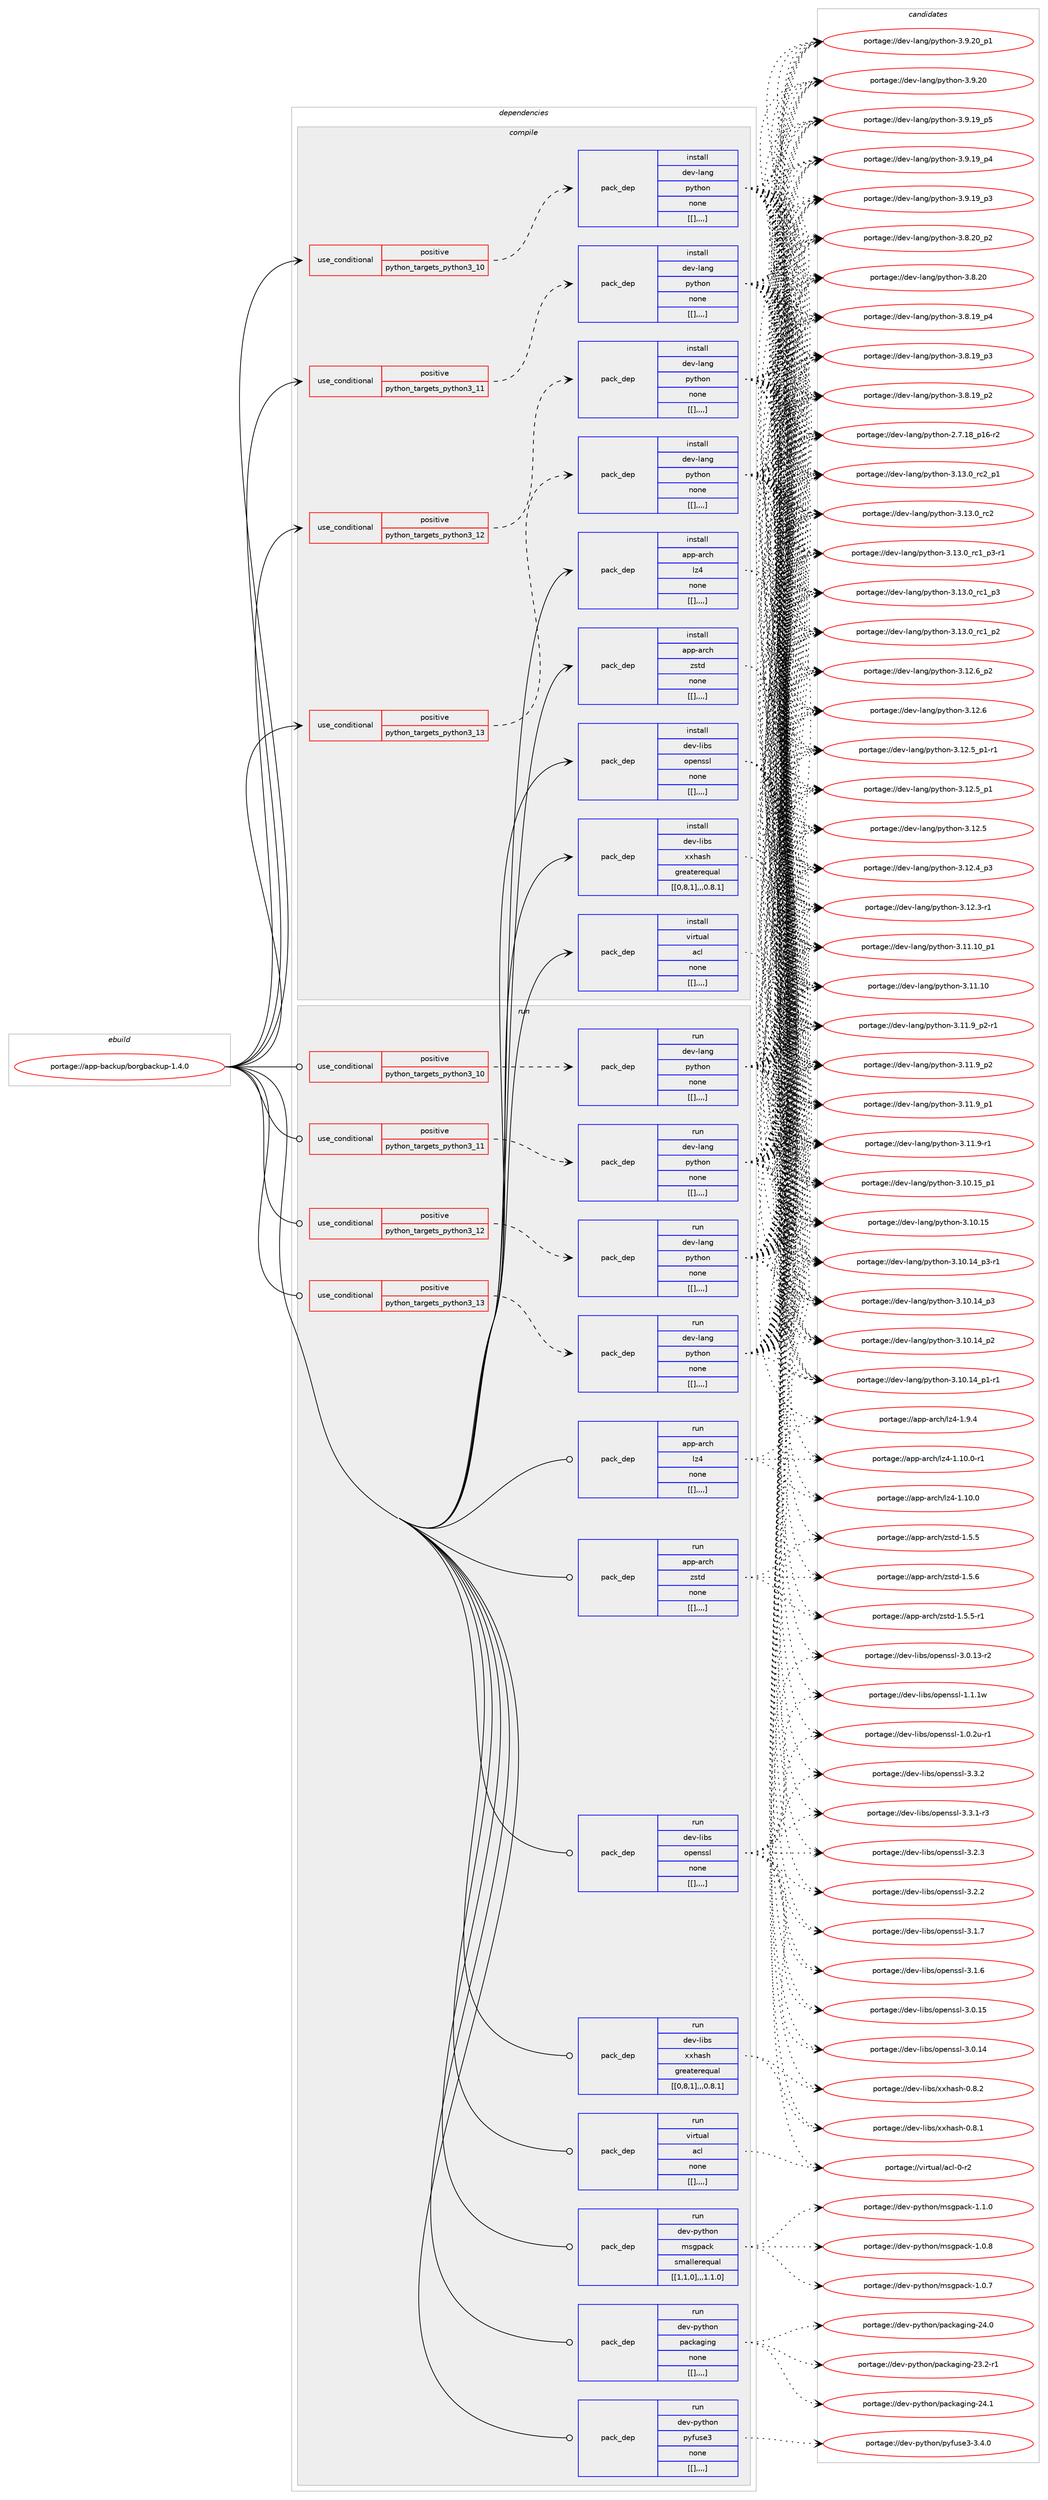 digraph prolog {

# *************
# Graph options
# *************

newrank=true;
concentrate=true;
compound=true;
graph [rankdir=LR,fontname=Helvetica,fontsize=10,ranksep=1.5];#, ranksep=2.5, nodesep=0.2];
edge  [arrowhead=vee];
node  [fontname=Helvetica,fontsize=10];

# **********
# The ebuild
# **********

subgraph cluster_leftcol {
color=gray;
label=<<i>ebuild</i>>;
id [label="portage://app-backup/borgbackup-1.4.0", color=red, width=4, href="../app-backup/borgbackup-1.4.0.svg"];
}

# ****************
# The dependencies
# ****************

subgraph cluster_midcol {
color=gray;
label=<<i>dependencies</i>>;
subgraph cluster_compile {
fillcolor="#eeeeee";
style=filled;
label=<<i>compile</i>>;
subgraph cond2808 {
dependency9736 [label=<<TABLE BORDER="0" CELLBORDER="1" CELLSPACING="0" CELLPADDING="4"><TR><TD ROWSPAN="3" CELLPADDING="10">use_conditional</TD></TR><TR><TD>positive</TD></TR><TR><TD>python_targets_python3_10</TD></TR></TABLE>>, shape=none, color=red];
subgraph pack6883 {
dependency9737 [label=<<TABLE BORDER="0" CELLBORDER="1" CELLSPACING="0" CELLPADDING="4" WIDTH="220"><TR><TD ROWSPAN="6" CELLPADDING="30">pack_dep</TD></TR><TR><TD WIDTH="110">install</TD></TR><TR><TD>dev-lang</TD></TR><TR><TD>python</TD></TR><TR><TD>none</TD></TR><TR><TD>[[],,,,]</TD></TR></TABLE>>, shape=none, color=blue];
}
dependency9736:e -> dependency9737:w [weight=20,style="dashed",arrowhead="vee"];
}
id:e -> dependency9736:w [weight=20,style="solid",arrowhead="vee"];
subgraph cond2809 {
dependency9738 [label=<<TABLE BORDER="0" CELLBORDER="1" CELLSPACING="0" CELLPADDING="4"><TR><TD ROWSPAN="3" CELLPADDING="10">use_conditional</TD></TR><TR><TD>positive</TD></TR><TR><TD>python_targets_python3_11</TD></TR></TABLE>>, shape=none, color=red];
subgraph pack6884 {
dependency9739 [label=<<TABLE BORDER="0" CELLBORDER="1" CELLSPACING="0" CELLPADDING="4" WIDTH="220"><TR><TD ROWSPAN="6" CELLPADDING="30">pack_dep</TD></TR><TR><TD WIDTH="110">install</TD></TR><TR><TD>dev-lang</TD></TR><TR><TD>python</TD></TR><TR><TD>none</TD></TR><TR><TD>[[],,,,]</TD></TR></TABLE>>, shape=none, color=blue];
}
dependency9738:e -> dependency9739:w [weight=20,style="dashed",arrowhead="vee"];
}
id:e -> dependency9738:w [weight=20,style="solid",arrowhead="vee"];
subgraph cond2810 {
dependency9740 [label=<<TABLE BORDER="0" CELLBORDER="1" CELLSPACING="0" CELLPADDING="4"><TR><TD ROWSPAN="3" CELLPADDING="10">use_conditional</TD></TR><TR><TD>positive</TD></TR><TR><TD>python_targets_python3_12</TD></TR></TABLE>>, shape=none, color=red];
subgraph pack6885 {
dependency9741 [label=<<TABLE BORDER="0" CELLBORDER="1" CELLSPACING="0" CELLPADDING="4" WIDTH="220"><TR><TD ROWSPAN="6" CELLPADDING="30">pack_dep</TD></TR><TR><TD WIDTH="110">install</TD></TR><TR><TD>dev-lang</TD></TR><TR><TD>python</TD></TR><TR><TD>none</TD></TR><TR><TD>[[],,,,]</TD></TR></TABLE>>, shape=none, color=blue];
}
dependency9740:e -> dependency9741:w [weight=20,style="dashed",arrowhead="vee"];
}
id:e -> dependency9740:w [weight=20,style="solid",arrowhead="vee"];
subgraph cond2811 {
dependency9742 [label=<<TABLE BORDER="0" CELLBORDER="1" CELLSPACING="0" CELLPADDING="4"><TR><TD ROWSPAN="3" CELLPADDING="10">use_conditional</TD></TR><TR><TD>positive</TD></TR><TR><TD>python_targets_python3_13</TD></TR></TABLE>>, shape=none, color=red];
subgraph pack6886 {
dependency9743 [label=<<TABLE BORDER="0" CELLBORDER="1" CELLSPACING="0" CELLPADDING="4" WIDTH="220"><TR><TD ROWSPAN="6" CELLPADDING="30">pack_dep</TD></TR><TR><TD WIDTH="110">install</TD></TR><TR><TD>dev-lang</TD></TR><TR><TD>python</TD></TR><TR><TD>none</TD></TR><TR><TD>[[],,,,]</TD></TR></TABLE>>, shape=none, color=blue];
}
dependency9742:e -> dependency9743:w [weight=20,style="dashed",arrowhead="vee"];
}
id:e -> dependency9742:w [weight=20,style="solid",arrowhead="vee"];
subgraph pack6887 {
dependency9744 [label=<<TABLE BORDER="0" CELLBORDER="1" CELLSPACING="0" CELLPADDING="4" WIDTH="220"><TR><TD ROWSPAN="6" CELLPADDING="30">pack_dep</TD></TR><TR><TD WIDTH="110">install</TD></TR><TR><TD>app-arch</TD></TR><TR><TD>lz4</TD></TR><TR><TD>none</TD></TR><TR><TD>[[],,,,]</TD></TR></TABLE>>, shape=none, color=blue];
}
id:e -> dependency9744:w [weight=20,style="solid",arrowhead="vee"];
subgraph pack6888 {
dependency9745 [label=<<TABLE BORDER="0" CELLBORDER="1" CELLSPACING="0" CELLPADDING="4" WIDTH="220"><TR><TD ROWSPAN="6" CELLPADDING="30">pack_dep</TD></TR><TR><TD WIDTH="110">install</TD></TR><TR><TD>app-arch</TD></TR><TR><TD>zstd</TD></TR><TR><TD>none</TD></TR><TR><TD>[[],,,,]</TD></TR></TABLE>>, shape=none, color=blue];
}
id:e -> dependency9745:w [weight=20,style="solid",arrowhead="vee"];
subgraph pack6889 {
dependency9746 [label=<<TABLE BORDER="0" CELLBORDER="1" CELLSPACING="0" CELLPADDING="4" WIDTH="220"><TR><TD ROWSPAN="6" CELLPADDING="30">pack_dep</TD></TR><TR><TD WIDTH="110">install</TD></TR><TR><TD>dev-libs</TD></TR><TR><TD>openssl</TD></TR><TR><TD>none</TD></TR><TR><TD>[[],,,,]</TD></TR></TABLE>>, shape=none, color=blue];
}
id:e -> dependency9746:w [weight=20,style="solid",arrowhead="vee"];
subgraph pack6890 {
dependency9747 [label=<<TABLE BORDER="0" CELLBORDER="1" CELLSPACING="0" CELLPADDING="4" WIDTH="220"><TR><TD ROWSPAN="6" CELLPADDING="30">pack_dep</TD></TR><TR><TD WIDTH="110">install</TD></TR><TR><TD>dev-libs</TD></TR><TR><TD>xxhash</TD></TR><TR><TD>greaterequal</TD></TR><TR><TD>[[0,8,1],,,0.8.1]</TD></TR></TABLE>>, shape=none, color=blue];
}
id:e -> dependency9747:w [weight=20,style="solid",arrowhead="vee"];
subgraph pack6891 {
dependency9748 [label=<<TABLE BORDER="0" CELLBORDER="1" CELLSPACING="0" CELLPADDING="4" WIDTH="220"><TR><TD ROWSPAN="6" CELLPADDING="30">pack_dep</TD></TR><TR><TD WIDTH="110">install</TD></TR><TR><TD>virtual</TD></TR><TR><TD>acl</TD></TR><TR><TD>none</TD></TR><TR><TD>[[],,,,]</TD></TR></TABLE>>, shape=none, color=blue];
}
id:e -> dependency9748:w [weight=20,style="solid",arrowhead="vee"];
}
subgraph cluster_compileandrun {
fillcolor="#eeeeee";
style=filled;
label=<<i>compile and run</i>>;
}
subgraph cluster_run {
fillcolor="#eeeeee";
style=filled;
label=<<i>run</i>>;
subgraph cond2812 {
dependency9749 [label=<<TABLE BORDER="0" CELLBORDER="1" CELLSPACING="0" CELLPADDING="4"><TR><TD ROWSPAN="3" CELLPADDING="10">use_conditional</TD></TR><TR><TD>positive</TD></TR><TR><TD>python_targets_python3_10</TD></TR></TABLE>>, shape=none, color=red];
subgraph pack6892 {
dependency9750 [label=<<TABLE BORDER="0" CELLBORDER="1" CELLSPACING="0" CELLPADDING="4" WIDTH="220"><TR><TD ROWSPAN="6" CELLPADDING="30">pack_dep</TD></TR><TR><TD WIDTH="110">run</TD></TR><TR><TD>dev-lang</TD></TR><TR><TD>python</TD></TR><TR><TD>none</TD></TR><TR><TD>[[],,,,]</TD></TR></TABLE>>, shape=none, color=blue];
}
dependency9749:e -> dependency9750:w [weight=20,style="dashed",arrowhead="vee"];
}
id:e -> dependency9749:w [weight=20,style="solid",arrowhead="odot"];
subgraph cond2813 {
dependency9751 [label=<<TABLE BORDER="0" CELLBORDER="1" CELLSPACING="0" CELLPADDING="4"><TR><TD ROWSPAN="3" CELLPADDING="10">use_conditional</TD></TR><TR><TD>positive</TD></TR><TR><TD>python_targets_python3_11</TD></TR></TABLE>>, shape=none, color=red];
subgraph pack6893 {
dependency9752 [label=<<TABLE BORDER="0" CELLBORDER="1" CELLSPACING="0" CELLPADDING="4" WIDTH="220"><TR><TD ROWSPAN="6" CELLPADDING="30">pack_dep</TD></TR><TR><TD WIDTH="110">run</TD></TR><TR><TD>dev-lang</TD></TR><TR><TD>python</TD></TR><TR><TD>none</TD></TR><TR><TD>[[],,,,]</TD></TR></TABLE>>, shape=none, color=blue];
}
dependency9751:e -> dependency9752:w [weight=20,style="dashed",arrowhead="vee"];
}
id:e -> dependency9751:w [weight=20,style="solid",arrowhead="odot"];
subgraph cond2814 {
dependency9753 [label=<<TABLE BORDER="0" CELLBORDER="1" CELLSPACING="0" CELLPADDING="4"><TR><TD ROWSPAN="3" CELLPADDING="10">use_conditional</TD></TR><TR><TD>positive</TD></TR><TR><TD>python_targets_python3_12</TD></TR></TABLE>>, shape=none, color=red];
subgraph pack6894 {
dependency9754 [label=<<TABLE BORDER="0" CELLBORDER="1" CELLSPACING="0" CELLPADDING="4" WIDTH="220"><TR><TD ROWSPAN="6" CELLPADDING="30">pack_dep</TD></TR><TR><TD WIDTH="110">run</TD></TR><TR><TD>dev-lang</TD></TR><TR><TD>python</TD></TR><TR><TD>none</TD></TR><TR><TD>[[],,,,]</TD></TR></TABLE>>, shape=none, color=blue];
}
dependency9753:e -> dependency9754:w [weight=20,style="dashed",arrowhead="vee"];
}
id:e -> dependency9753:w [weight=20,style="solid",arrowhead="odot"];
subgraph cond2815 {
dependency9755 [label=<<TABLE BORDER="0" CELLBORDER="1" CELLSPACING="0" CELLPADDING="4"><TR><TD ROWSPAN="3" CELLPADDING="10">use_conditional</TD></TR><TR><TD>positive</TD></TR><TR><TD>python_targets_python3_13</TD></TR></TABLE>>, shape=none, color=red];
subgraph pack6895 {
dependency9756 [label=<<TABLE BORDER="0" CELLBORDER="1" CELLSPACING="0" CELLPADDING="4" WIDTH="220"><TR><TD ROWSPAN="6" CELLPADDING="30">pack_dep</TD></TR><TR><TD WIDTH="110">run</TD></TR><TR><TD>dev-lang</TD></TR><TR><TD>python</TD></TR><TR><TD>none</TD></TR><TR><TD>[[],,,,]</TD></TR></TABLE>>, shape=none, color=blue];
}
dependency9755:e -> dependency9756:w [weight=20,style="dashed",arrowhead="vee"];
}
id:e -> dependency9755:w [weight=20,style="solid",arrowhead="odot"];
subgraph pack6896 {
dependency9757 [label=<<TABLE BORDER="0" CELLBORDER="1" CELLSPACING="0" CELLPADDING="4" WIDTH="220"><TR><TD ROWSPAN="6" CELLPADDING="30">pack_dep</TD></TR><TR><TD WIDTH="110">run</TD></TR><TR><TD>app-arch</TD></TR><TR><TD>lz4</TD></TR><TR><TD>none</TD></TR><TR><TD>[[],,,,]</TD></TR></TABLE>>, shape=none, color=blue];
}
id:e -> dependency9757:w [weight=20,style="solid",arrowhead="odot"];
subgraph pack6897 {
dependency9758 [label=<<TABLE BORDER="0" CELLBORDER="1" CELLSPACING="0" CELLPADDING="4" WIDTH="220"><TR><TD ROWSPAN="6" CELLPADDING="30">pack_dep</TD></TR><TR><TD WIDTH="110">run</TD></TR><TR><TD>app-arch</TD></TR><TR><TD>zstd</TD></TR><TR><TD>none</TD></TR><TR><TD>[[],,,,]</TD></TR></TABLE>>, shape=none, color=blue];
}
id:e -> dependency9758:w [weight=20,style="solid",arrowhead="odot"];
subgraph pack6898 {
dependency9759 [label=<<TABLE BORDER="0" CELLBORDER="1" CELLSPACING="0" CELLPADDING="4" WIDTH="220"><TR><TD ROWSPAN="6" CELLPADDING="30">pack_dep</TD></TR><TR><TD WIDTH="110">run</TD></TR><TR><TD>dev-libs</TD></TR><TR><TD>openssl</TD></TR><TR><TD>none</TD></TR><TR><TD>[[],,,,]</TD></TR></TABLE>>, shape=none, color=blue];
}
id:e -> dependency9759:w [weight=20,style="solid",arrowhead="odot"];
subgraph pack6899 {
dependency9760 [label=<<TABLE BORDER="0" CELLBORDER="1" CELLSPACING="0" CELLPADDING="4" WIDTH="220"><TR><TD ROWSPAN="6" CELLPADDING="30">pack_dep</TD></TR><TR><TD WIDTH="110">run</TD></TR><TR><TD>dev-libs</TD></TR><TR><TD>xxhash</TD></TR><TR><TD>greaterequal</TD></TR><TR><TD>[[0,8,1],,,0.8.1]</TD></TR></TABLE>>, shape=none, color=blue];
}
id:e -> dependency9760:w [weight=20,style="solid",arrowhead="odot"];
subgraph pack6900 {
dependency9761 [label=<<TABLE BORDER="0" CELLBORDER="1" CELLSPACING="0" CELLPADDING="4" WIDTH="220"><TR><TD ROWSPAN="6" CELLPADDING="30">pack_dep</TD></TR><TR><TD WIDTH="110">run</TD></TR><TR><TD>dev-python</TD></TR><TR><TD>msgpack</TD></TR><TR><TD>smallerequal</TD></TR><TR><TD>[[1,1,0],,,1.1.0]</TD></TR></TABLE>>, shape=none, color=blue];
}
id:e -> dependency9761:w [weight=20,style="solid",arrowhead="odot"];
subgraph pack6901 {
dependency9762 [label=<<TABLE BORDER="0" CELLBORDER="1" CELLSPACING="0" CELLPADDING="4" WIDTH="220"><TR><TD ROWSPAN="6" CELLPADDING="30">pack_dep</TD></TR><TR><TD WIDTH="110">run</TD></TR><TR><TD>dev-python</TD></TR><TR><TD>packaging</TD></TR><TR><TD>none</TD></TR><TR><TD>[[],,,,]</TD></TR></TABLE>>, shape=none, color=blue];
}
id:e -> dependency9762:w [weight=20,style="solid",arrowhead="odot"];
subgraph pack6902 {
dependency9763 [label=<<TABLE BORDER="0" CELLBORDER="1" CELLSPACING="0" CELLPADDING="4" WIDTH="220"><TR><TD ROWSPAN="6" CELLPADDING="30">pack_dep</TD></TR><TR><TD WIDTH="110">run</TD></TR><TR><TD>dev-python</TD></TR><TR><TD>pyfuse3</TD></TR><TR><TD>none</TD></TR><TR><TD>[[],,,,]</TD></TR></TABLE>>, shape=none, color=blue];
}
id:e -> dependency9763:w [weight=20,style="solid",arrowhead="odot"];
subgraph pack6903 {
dependency9764 [label=<<TABLE BORDER="0" CELLBORDER="1" CELLSPACING="0" CELLPADDING="4" WIDTH="220"><TR><TD ROWSPAN="6" CELLPADDING="30">pack_dep</TD></TR><TR><TD WIDTH="110">run</TD></TR><TR><TD>virtual</TD></TR><TR><TD>acl</TD></TR><TR><TD>none</TD></TR><TR><TD>[[],,,,]</TD></TR></TABLE>>, shape=none, color=blue];
}
id:e -> dependency9764:w [weight=20,style="solid",arrowhead="odot"];
}
}

# **************
# The candidates
# **************

subgraph cluster_choices {
rank=same;
color=gray;
label=<<i>candidates</i>>;

subgraph choice6883 {
color=black;
nodesep=1;
choice100101118451089711010347112121116104111110455146495146489511499509511249 [label="portage://dev-lang/python-3.13.0_rc2_p1", color=red, width=4,href="../dev-lang/python-3.13.0_rc2_p1.svg"];
choice10010111845108971101034711212111610411111045514649514648951149950 [label="portage://dev-lang/python-3.13.0_rc2", color=red, width=4,href="../dev-lang/python-3.13.0_rc2.svg"];
choice1001011184510897110103471121211161041111104551464951464895114994995112514511449 [label="portage://dev-lang/python-3.13.0_rc1_p3-r1", color=red, width=4,href="../dev-lang/python-3.13.0_rc1_p3-r1.svg"];
choice100101118451089711010347112121116104111110455146495146489511499499511251 [label="portage://dev-lang/python-3.13.0_rc1_p3", color=red, width=4,href="../dev-lang/python-3.13.0_rc1_p3.svg"];
choice100101118451089711010347112121116104111110455146495146489511499499511250 [label="portage://dev-lang/python-3.13.0_rc1_p2", color=red, width=4,href="../dev-lang/python-3.13.0_rc1_p2.svg"];
choice100101118451089711010347112121116104111110455146495046549511250 [label="portage://dev-lang/python-3.12.6_p2", color=red, width=4,href="../dev-lang/python-3.12.6_p2.svg"];
choice10010111845108971101034711212111610411111045514649504654 [label="portage://dev-lang/python-3.12.6", color=red, width=4,href="../dev-lang/python-3.12.6.svg"];
choice1001011184510897110103471121211161041111104551464950465395112494511449 [label="portage://dev-lang/python-3.12.5_p1-r1", color=red, width=4,href="../dev-lang/python-3.12.5_p1-r1.svg"];
choice100101118451089711010347112121116104111110455146495046539511249 [label="portage://dev-lang/python-3.12.5_p1", color=red, width=4,href="../dev-lang/python-3.12.5_p1.svg"];
choice10010111845108971101034711212111610411111045514649504653 [label="portage://dev-lang/python-3.12.5", color=red, width=4,href="../dev-lang/python-3.12.5.svg"];
choice100101118451089711010347112121116104111110455146495046529511251 [label="portage://dev-lang/python-3.12.4_p3", color=red, width=4,href="../dev-lang/python-3.12.4_p3.svg"];
choice100101118451089711010347112121116104111110455146495046514511449 [label="portage://dev-lang/python-3.12.3-r1", color=red, width=4,href="../dev-lang/python-3.12.3-r1.svg"];
choice10010111845108971101034711212111610411111045514649494649489511249 [label="portage://dev-lang/python-3.11.10_p1", color=red, width=4,href="../dev-lang/python-3.11.10_p1.svg"];
choice1001011184510897110103471121211161041111104551464949464948 [label="portage://dev-lang/python-3.11.10", color=red, width=4,href="../dev-lang/python-3.11.10.svg"];
choice1001011184510897110103471121211161041111104551464949465795112504511449 [label="portage://dev-lang/python-3.11.9_p2-r1", color=red, width=4,href="../dev-lang/python-3.11.9_p2-r1.svg"];
choice100101118451089711010347112121116104111110455146494946579511250 [label="portage://dev-lang/python-3.11.9_p2", color=red, width=4,href="../dev-lang/python-3.11.9_p2.svg"];
choice100101118451089711010347112121116104111110455146494946579511249 [label="portage://dev-lang/python-3.11.9_p1", color=red, width=4,href="../dev-lang/python-3.11.9_p1.svg"];
choice100101118451089711010347112121116104111110455146494946574511449 [label="portage://dev-lang/python-3.11.9-r1", color=red, width=4,href="../dev-lang/python-3.11.9-r1.svg"];
choice10010111845108971101034711212111610411111045514649484649539511249 [label="portage://dev-lang/python-3.10.15_p1", color=red, width=4,href="../dev-lang/python-3.10.15_p1.svg"];
choice1001011184510897110103471121211161041111104551464948464953 [label="portage://dev-lang/python-3.10.15", color=red, width=4,href="../dev-lang/python-3.10.15.svg"];
choice100101118451089711010347112121116104111110455146494846495295112514511449 [label="portage://dev-lang/python-3.10.14_p3-r1", color=red, width=4,href="../dev-lang/python-3.10.14_p3-r1.svg"];
choice10010111845108971101034711212111610411111045514649484649529511251 [label="portage://dev-lang/python-3.10.14_p3", color=red, width=4,href="../dev-lang/python-3.10.14_p3.svg"];
choice10010111845108971101034711212111610411111045514649484649529511250 [label="portage://dev-lang/python-3.10.14_p2", color=red, width=4,href="../dev-lang/python-3.10.14_p2.svg"];
choice100101118451089711010347112121116104111110455146494846495295112494511449 [label="portage://dev-lang/python-3.10.14_p1-r1", color=red, width=4,href="../dev-lang/python-3.10.14_p1-r1.svg"];
choice100101118451089711010347112121116104111110455146574650489511249 [label="portage://dev-lang/python-3.9.20_p1", color=red, width=4,href="../dev-lang/python-3.9.20_p1.svg"];
choice10010111845108971101034711212111610411111045514657465048 [label="portage://dev-lang/python-3.9.20", color=red, width=4,href="../dev-lang/python-3.9.20.svg"];
choice100101118451089711010347112121116104111110455146574649579511253 [label="portage://dev-lang/python-3.9.19_p5", color=red, width=4,href="../dev-lang/python-3.9.19_p5.svg"];
choice100101118451089711010347112121116104111110455146574649579511252 [label="portage://dev-lang/python-3.9.19_p4", color=red, width=4,href="../dev-lang/python-3.9.19_p4.svg"];
choice100101118451089711010347112121116104111110455146574649579511251 [label="portage://dev-lang/python-3.9.19_p3", color=red, width=4,href="../dev-lang/python-3.9.19_p3.svg"];
choice100101118451089711010347112121116104111110455146564650489511250 [label="portage://dev-lang/python-3.8.20_p2", color=red, width=4,href="../dev-lang/python-3.8.20_p2.svg"];
choice10010111845108971101034711212111610411111045514656465048 [label="portage://dev-lang/python-3.8.20", color=red, width=4,href="../dev-lang/python-3.8.20.svg"];
choice100101118451089711010347112121116104111110455146564649579511252 [label="portage://dev-lang/python-3.8.19_p4", color=red, width=4,href="../dev-lang/python-3.8.19_p4.svg"];
choice100101118451089711010347112121116104111110455146564649579511251 [label="portage://dev-lang/python-3.8.19_p3", color=red, width=4,href="../dev-lang/python-3.8.19_p3.svg"];
choice100101118451089711010347112121116104111110455146564649579511250 [label="portage://dev-lang/python-3.8.19_p2", color=red, width=4,href="../dev-lang/python-3.8.19_p2.svg"];
choice100101118451089711010347112121116104111110455046554649569511249544511450 [label="portage://dev-lang/python-2.7.18_p16-r2", color=red, width=4,href="../dev-lang/python-2.7.18_p16-r2.svg"];
dependency9737:e -> choice100101118451089711010347112121116104111110455146495146489511499509511249:w [style=dotted,weight="100"];
dependency9737:e -> choice10010111845108971101034711212111610411111045514649514648951149950:w [style=dotted,weight="100"];
dependency9737:e -> choice1001011184510897110103471121211161041111104551464951464895114994995112514511449:w [style=dotted,weight="100"];
dependency9737:e -> choice100101118451089711010347112121116104111110455146495146489511499499511251:w [style=dotted,weight="100"];
dependency9737:e -> choice100101118451089711010347112121116104111110455146495146489511499499511250:w [style=dotted,weight="100"];
dependency9737:e -> choice100101118451089711010347112121116104111110455146495046549511250:w [style=dotted,weight="100"];
dependency9737:e -> choice10010111845108971101034711212111610411111045514649504654:w [style=dotted,weight="100"];
dependency9737:e -> choice1001011184510897110103471121211161041111104551464950465395112494511449:w [style=dotted,weight="100"];
dependency9737:e -> choice100101118451089711010347112121116104111110455146495046539511249:w [style=dotted,weight="100"];
dependency9737:e -> choice10010111845108971101034711212111610411111045514649504653:w [style=dotted,weight="100"];
dependency9737:e -> choice100101118451089711010347112121116104111110455146495046529511251:w [style=dotted,weight="100"];
dependency9737:e -> choice100101118451089711010347112121116104111110455146495046514511449:w [style=dotted,weight="100"];
dependency9737:e -> choice10010111845108971101034711212111610411111045514649494649489511249:w [style=dotted,weight="100"];
dependency9737:e -> choice1001011184510897110103471121211161041111104551464949464948:w [style=dotted,weight="100"];
dependency9737:e -> choice1001011184510897110103471121211161041111104551464949465795112504511449:w [style=dotted,weight="100"];
dependency9737:e -> choice100101118451089711010347112121116104111110455146494946579511250:w [style=dotted,weight="100"];
dependency9737:e -> choice100101118451089711010347112121116104111110455146494946579511249:w [style=dotted,weight="100"];
dependency9737:e -> choice100101118451089711010347112121116104111110455146494946574511449:w [style=dotted,weight="100"];
dependency9737:e -> choice10010111845108971101034711212111610411111045514649484649539511249:w [style=dotted,weight="100"];
dependency9737:e -> choice1001011184510897110103471121211161041111104551464948464953:w [style=dotted,weight="100"];
dependency9737:e -> choice100101118451089711010347112121116104111110455146494846495295112514511449:w [style=dotted,weight="100"];
dependency9737:e -> choice10010111845108971101034711212111610411111045514649484649529511251:w [style=dotted,weight="100"];
dependency9737:e -> choice10010111845108971101034711212111610411111045514649484649529511250:w [style=dotted,weight="100"];
dependency9737:e -> choice100101118451089711010347112121116104111110455146494846495295112494511449:w [style=dotted,weight="100"];
dependency9737:e -> choice100101118451089711010347112121116104111110455146574650489511249:w [style=dotted,weight="100"];
dependency9737:e -> choice10010111845108971101034711212111610411111045514657465048:w [style=dotted,weight="100"];
dependency9737:e -> choice100101118451089711010347112121116104111110455146574649579511253:w [style=dotted,weight="100"];
dependency9737:e -> choice100101118451089711010347112121116104111110455146574649579511252:w [style=dotted,weight="100"];
dependency9737:e -> choice100101118451089711010347112121116104111110455146574649579511251:w [style=dotted,weight="100"];
dependency9737:e -> choice100101118451089711010347112121116104111110455146564650489511250:w [style=dotted,weight="100"];
dependency9737:e -> choice10010111845108971101034711212111610411111045514656465048:w [style=dotted,weight="100"];
dependency9737:e -> choice100101118451089711010347112121116104111110455146564649579511252:w [style=dotted,weight="100"];
dependency9737:e -> choice100101118451089711010347112121116104111110455146564649579511251:w [style=dotted,weight="100"];
dependency9737:e -> choice100101118451089711010347112121116104111110455146564649579511250:w [style=dotted,weight="100"];
dependency9737:e -> choice100101118451089711010347112121116104111110455046554649569511249544511450:w [style=dotted,weight="100"];
}
subgraph choice6884 {
color=black;
nodesep=1;
choice100101118451089711010347112121116104111110455146495146489511499509511249 [label="portage://dev-lang/python-3.13.0_rc2_p1", color=red, width=4,href="../dev-lang/python-3.13.0_rc2_p1.svg"];
choice10010111845108971101034711212111610411111045514649514648951149950 [label="portage://dev-lang/python-3.13.0_rc2", color=red, width=4,href="../dev-lang/python-3.13.0_rc2.svg"];
choice1001011184510897110103471121211161041111104551464951464895114994995112514511449 [label="portage://dev-lang/python-3.13.0_rc1_p3-r1", color=red, width=4,href="../dev-lang/python-3.13.0_rc1_p3-r1.svg"];
choice100101118451089711010347112121116104111110455146495146489511499499511251 [label="portage://dev-lang/python-3.13.0_rc1_p3", color=red, width=4,href="../dev-lang/python-3.13.0_rc1_p3.svg"];
choice100101118451089711010347112121116104111110455146495146489511499499511250 [label="portage://dev-lang/python-3.13.0_rc1_p2", color=red, width=4,href="../dev-lang/python-3.13.0_rc1_p2.svg"];
choice100101118451089711010347112121116104111110455146495046549511250 [label="portage://dev-lang/python-3.12.6_p2", color=red, width=4,href="../dev-lang/python-3.12.6_p2.svg"];
choice10010111845108971101034711212111610411111045514649504654 [label="portage://dev-lang/python-3.12.6", color=red, width=4,href="../dev-lang/python-3.12.6.svg"];
choice1001011184510897110103471121211161041111104551464950465395112494511449 [label="portage://dev-lang/python-3.12.5_p1-r1", color=red, width=4,href="../dev-lang/python-3.12.5_p1-r1.svg"];
choice100101118451089711010347112121116104111110455146495046539511249 [label="portage://dev-lang/python-3.12.5_p1", color=red, width=4,href="../dev-lang/python-3.12.5_p1.svg"];
choice10010111845108971101034711212111610411111045514649504653 [label="portage://dev-lang/python-3.12.5", color=red, width=4,href="../dev-lang/python-3.12.5.svg"];
choice100101118451089711010347112121116104111110455146495046529511251 [label="portage://dev-lang/python-3.12.4_p3", color=red, width=4,href="../dev-lang/python-3.12.4_p3.svg"];
choice100101118451089711010347112121116104111110455146495046514511449 [label="portage://dev-lang/python-3.12.3-r1", color=red, width=4,href="../dev-lang/python-3.12.3-r1.svg"];
choice10010111845108971101034711212111610411111045514649494649489511249 [label="portage://dev-lang/python-3.11.10_p1", color=red, width=4,href="../dev-lang/python-3.11.10_p1.svg"];
choice1001011184510897110103471121211161041111104551464949464948 [label="portage://dev-lang/python-3.11.10", color=red, width=4,href="../dev-lang/python-3.11.10.svg"];
choice1001011184510897110103471121211161041111104551464949465795112504511449 [label="portage://dev-lang/python-3.11.9_p2-r1", color=red, width=4,href="../dev-lang/python-3.11.9_p2-r1.svg"];
choice100101118451089711010347112121116104111110455146494946579511250 [label="portage://dev-lang/python-3.11.9_p2", color=red, width=4,href="../dev-lang/python-3.11.9_p2.svg"];
choice100101118451089711010347112121116104111110455146494946579511249 [label="portage://dev-lang/python-3.11.9_p1", color=red, width=4,href="../dev-lang/python-3.11.9_p1.svg"];
choice100101118451089711010347112121116104111110455146494946574511449 [label="portage://dev-lang/python-3.11.9-r1", color=red, width=4,href="../dev-lang/python-3.11.9-r1.svg"];
choice10010111845108971101034711212111610411111045514649484649539511249 [label="portage://dev-lang/python-3.10.15_p1", color=red, width=4,href="../dev-lang/python-3.10.15_p1.svg"];
choice1001011184510897110103471121211161041111104551464948464953 [label="portage://dev-lang/python-3.10.15", color=red, width=4,href="../dev-lang/python-3.10.15.svg"];
choice100101118451089711010347112121116104111110455146494846495295112514511449 [label="portage://dev-lang/python-3.10.14_p3-r1", color=red, width=4,href="../dev-lang/python-3.10.14_p3-r1.svg"];
choice10010111845108971101034711212111610411111045514649484649529511251 [label="portage://dev-lang/python-3.10.14_p3", color=red, width=4,href="../dev-lang/python-3.10.14_p3.svg"];
choice10010111845108971101034711212111610411111045514649484649529511250 [label="portage://dev-lang/python-3.10.14_p2", color=red, width=4,href="../dev-lang/python-3.10.14_p2.svg"];
choice100101118451089711010347112121116104111110455146494846495295112494511449 [label="portage://dev-lang/python-3.10.14_p1-r1", color=red, width=4,href="../dev-lang/python-3.10.14_p1-r1.svg"];
choice100101118451089711010347112121116104111110455146574650489511249 [label="portage://dev-lang/python-3.9.20_p1", color=red, width=4,href="../dev-lang/python-3.9.20_p1.svg"];
choice10010111845108971101034711212111610411111045514657465048 [label="portage://dev-lang/python-3.9.20", color=red, width=4,href="../dev-lang/python-3.9.20.svg"];
choice100101118451089711010347112121116104111110455146574649579511253 [label="portage://dev-lang/python-3.9.19_p5", color=red, width=4,href="../dev-lang/python-3.9.19_p5.svg"];
choice100101118451089711010347112121116104111110455146574649579511252 [label="portage://dev-lang/python-3.9.19_p4", color=red, width=4,href="../dev-lang/python-3.9.19_p4.svg"];
choice100101118451089711010347112121116104111110455146574649579511251 [label="portage://dev-lang/python-3.9.19_p3", color=red, width=4,href="../dev-lang/python-3.9.19_p3.svg"];
choice100101118451089711010347112121116104111110455146564650489511250 [label="portage://dev-lang/python-3.8.20_p2", color=red, width=4,href="../dev-lang/python-3.8.20_p2.svg"];
choice10010111845108971101034711212111610411111045514656465048 [label="portage://dev-lang/python-3.8.20", color=red, width=4,href="../dev-lang/python-3.8.20.svg"];
choice100101118451089711010347112121116104111110455146564649579511252 [label="portage://dev-lang/python-3.8.19_p4", color=red, width=4,href="../dev-lang/python-3.8.19_p4.svg"];
choice100101118451089711010347112121116104111110455146564649579511251 [label="portage://dev-lang/python-3.8.19_p3", color=red, width=4,href="../dev-lang/python-3.8.19_p3.svg"];
choice100101118451089711010347112121116104111110455146564649579511250 [label="portage://dev-lang/python-3.8.19_p2", color=red, width=4,href="../dev-lang/python-3.8.19_p2.svg"];
choice100101118451089711010347112121116104111110455046554649569511249544511450 [label="portage://dev-lang/python-2.7.18_p16-r2", color=red, width=4,href="../dev-lang/python-2.7.18_p16-r2.svg"];
dependency9739:e -> choice100101118451089711010347112121116104111110455146495146489511499509511249:w [style=dotted,weight="100"];
dependency9739:e -> choice10010111845108971101034711212111610411111045514649514648951149950:w [style=dotted,weight="100"];
dependency9739:e -> choice1001011184510897110103471121211161041111104551464951464895114994995112514511449:w [style=dotted,weight="100"];
dependency9739:e -> choice100101118451089711010347112121116104111110455146495146489511499499511251:w [style=dotted,weight="100"];
dependency9739:e -> choice100101118451089711010347112121116104111110455146495146489511499499511250:w [style=dotted,weight="100"];
dependency9739:e -> choice100101118451089711010347112121116104111110455146495046549511250:w [style=dotted,weight="100"];
dependency9739:e -> choice10010111845108971101034711212111610411111045514649504654:w [style=dotted,weight="100"];
dependency9739:e -> choice1001011184510897110103471121211161041111104551464950465395112494511449:w [style=dotted,weight="100"];
dependency9739:e -> choice100101118451089711010347112121116104111110455146495046539511249:w [style=dotted,weight="100"];
dependency9739:e -> choice10010111845108971101034711212111610411111045514649504653:w [style=dotted,weight="100"];
dependency9739:e -> choice100101118451089711010347112121116104111110455146495046529511251:w [style=dotted,weight="100"];
dependency9739:e -> choice100101118451089711010347112121116104111110455146495046514511449:w [style=dotted,weight="100"];
dependency9739:e -> choice10010111845108971101034711212111610411111045514649494649489511249:w [style=dotted,weight="100"];
dependency9739:e -> choice1001011184510897110103471121211161041111104551464949464948:w [style=dotted,weight="100"];
dependency9739:e -> choice1001011184510897110103471121211161041111104551464949465795112504511449:w [style=dotted,weight="100"];
dependency9739:e -> choice100101118451089711010347112121116104111110455146494946579511250:w [style=dotted,weight="100"];
dependency9739:e -> choice100101118451089711010347112121116104111110455146494946579511249:w [style=dotted,weight="100"];
dependency9739:e -> choice100101118451089711010347112121116104111110455146494946574511449:w [style=dotted,weight="100"];
dependency9739:e -> choice10010111845108971101034711212111610411111045514649484649539511249:w [style=dotted,weight="100"];
dependency9739:e -> choice1001011184510897110103471121211161041111104551464948464953:w [style=dotted,weight="100"];
dependency9739:e -> choice100101118451089711010347112121116104111110455146494846495295112514511449:w [style=dotted,weight="100"];
dependency9739:e -> choice10010111845108971101034711212111610411111045514649484649529511251:w [style=dotted,weight="100"];
dependency9739:e -> choice10010111845108971101034711212111610411111045514649484649529511250:w [style=dotted,weight="100"];
dependency9739:e -> choice100101118451089711010347112121116104111110455146494846495295112494511449:w [style=dotted,weight="100"];
dependency9739:e -> choice100101118451089711010347112121116104111110455146574650489511249:w [style=dotted,weight="100"];
dependency9739:e -> choice10010111845108971101034711212111610411111045514657465048:w [style=dotted,weight="100"];
dependency9739:e -> choice100101118451089711010347112121116104111110455146574649579511253:w [style=dotted,weight="100"];
dependency9739:e -> choice100101118451089711010347112121116104111110455146574649579511252:w [style=dotted,weight="100"];
dependency9739:e -> choice100101118451089711010347112121116104111110455146574649579511251:w [style=dotted,weight="100"];
dependency9739:e -> choice100101118451089711010347112121116104111110455146564650489511250:w [style=dotted,weight="100"];
dependency9739:e -> choice10010111845108971101034711212111610411111045514656465048:w [style=dotted,weight="100"];
dependency9739:e -> choice100101118451089711010347112121116104111110455146564649579511252:w [style=dotted,weight="100"];
dependency9739:e -> choice100101118451089711010347112121116104111110455146564649579511251:w [style=dotted,weight="100"];
dependency9739:e -> choice100101118451089711010347112121116104111110455146564649579511250:w [style=dotted,weight="100"];
dependency9739:e -> choice100101118451089711010347112121116104111110455046554649569511249544511450:w [style=dotted,weight="100"];
}
subgraph choice6885 {
color=black;
nodesep=1;
choice100101118451089711010347112121116104111110455146495146489511499509511249 [label="portage://dev-lang/python-3.13.0_rc2_p1", color=red, width=4,href="../dev-lang/python-3.13.0_rc2_p1.svg"];
choice10010111845108971101034711212111610411111045514649514648951149950 [label="portage://dev-lang/python-3.13.0_rc2", color=red, width=4,href="../dev-lang/python-3.13.0_rc2.svg"];
choice1001011184510897110103471121211161041111104551464951464895114994995112514511449 [label="portage://dev-lang/python-3.13.0_rc1_p3-r1", color=red, width=4,href="../dev-lang/python-3.13.0_rc1_p3-r1.svg"];
choice100101118451089711010347112121116104111110455146495146489511499499511251 [label="portage://dev-lang/python-3.13.0_rc1_p3", color=red, width=4,href="../dev-lang/python-3.13.0_rc1_p3.svg"];
choice100101118451089711010347112121116104111110455146495146489511499499511250 [label="portage://dev-lang/python-3.13.0_rc1_p2", color=red, width=4,href="../dev-lang/python-3.13.0_rc1_p2.svg"];
choice100101118451089711010347112121116104111110455146495046549511250 [label="portage://dev-lang/python-3.12.6_p2", color=red, width=4,href="../dev-lang/python-3.12.6_p2.svg"];
choice10010111845108971101034711212111610411111045514649504654 [label="portage://dev-lang/python-3.12.6", color=red, width=4,href="../dev-lang/python-3.12.6.svg"];
choice1001011184510897110103471121211161041111104551464950465395112494511449 [label="portage://dev-lang/python-3.12.5_p1-r1", color=red, width=4,href="../dev-lang/python-3.12.5_p1-r1.svg"];
choice100101118451089711010347112121116104111110455146495046539511249 [label="portage://dev-lang/python-3.12.5_p1", color=red, width=4,href="../dev-lang/python-3.12.5_p1.svg"];
choice10010111845108971101034711212111610411111045514649504653 [label="portage://dev-lang/python-3.12.5", color=red, width=4,href="../dev-lang/python-3.12.5.svg"];
choice100101118451089711010347112121116104111110455146495046529511251 [label="portage://dev-lang/python-3.12.4_p3", color=red, width=4,href="../dev-lang/python-3.12.4_p3.svg"];
choice100101118451089711010347112121116104111110455146495046514511449 [label="portage://dev-lang/python-3.12.3-r1", color=red, width=4,href="../dev-lang/python-3.12.3-r1.svg"];
choice10010111845108971101034711212111610411111045514649494649489511249 [label="portage://dev-lang/python-3.11.10_p1", color=red, width=4,href="../dev-lang/python-3.11.10_p1.svg"];
choice1001011184510897110103471121211161041111104551464949464948 [label="portage://dev-lang/python-3.11.10", color=red, width=4,href="../dev-lang/python-3.11.10.svg"];
choice1001011184510897110103471121211161041111104551464949465795112504511449 [label="portage://dev-lang/python-3.11.9_p2-r1", color=red, width=4,href="../dev-lang/python-3.11.9_p2-r1.svg"];
choice100101118451089711010347112121116104111110455146494946579511250 [label="portage://dev-lang/python-3.11.9_p2", color=red, width=4,href="../dev-lang/python-3.11.9_p2.svg"];
choice100101118451089711010347112121116104111110455146494946579511249 [label="portage://dev-lang/python-3.11.9_p1", color=red, width=4,href="../dev-lang/python-3.11.9_p1.svg"];
choice100101118451089711010347112121116104111110455146494946574511449 [label="portage://dev-lang/python-3.11.9-r1", color=red, width=4,href="../dev-lang/python-3.11.9-r1.svg"];
choice10010111845108971101034711212111610411111045514649484649539511249 [label="portage://dev-lang/python-3.10.15_p1", color=red, width=4,href="../dev-lang/python-3.10.15_p1.svg"];
choice1001011184510897110103471121211161041111104551464948464953 [label="portage://dev-lang/python-3.10.15", color=red, width=4,href="../dev-lang/python-3.10.15.svg"];
choice100101118451089711010347112121116104111110455146494846495295112514511449 [label="portage://dev-lang/python-3.10.14_p3-r1", color=red, width=4,href="../dev-lang/python-3.10.14_p3-r1.svg"];
choice10010111845108971101034711212111610411111045514649484649529511251 [label="portage://dev-lang/python-3.10.14_p3", color=red, width=4,href="../dev-lang/python-3.10.14_p3.svg"];
choice10010111845108971101034711212111610411111045514649484649529511250 [label="portage://dev-lang/python-3.10.14_p2", color=red, width=4,href="../dev-lang/python-3.10.14_p2.svg"];
choice100101118451089711010347112121116104111110455146494846495295112494511449 [label="portage://dev-lang/python-3.10.14_p1-r1", color=red, width=4,href="../dev-lang/python-3.10.14_p1-r1.svg"];
choice100101118451089711010347112121116104111110455146574650489511249 [label="portage://dev-lang/python-3.9.20_p1", color=red, width=4,href="../dev-lang/python-3.9.20_p1.svg"];
choice10010111845108971101034711212111610411111045514657465048 [label="portage://dev-lang/python-3.9.20", color=red, width=4,href="../dev-lang/python-3.9.20.svg"];
choice100101118451089711010347112121116104111110455146574649579511253 [label="portage://dev-lang/python-3.9.19_p5", color=red, width=4,href="../dev-lang/python-3.9.19_p5.svg"];
choice100101118451089711010347112121116104111110455146574649579511252 [label="portage://dev-lang/python-3.9.19_p4", color=red, width=4,href="../dev-lang/python-3.9.19_p4.svg"];
choice100101118451089711010347112121116104111110455146574649579511251 [label="portage://dev-lang/python-3.9.19_p3", color=red, width=4,href="../dev-lang/python-3.9.19_p3.svg"];
choice100101118451089711010347112121116104111110455146564650489511250 [label="portage://dev-lang/python-3.8.20_p2", color=red, width=4,href="../dev-lang/python-3.8.20_p2.svg"];
choice10010111845108971101034711212111610411111045514656465048 [label="portage://dev-lang/python-3.8.20", color=red, width=4,href="../dev-lang/python-3.8.20.svg"];
choice100101118451089711010347112121116104111110455146564649579511252 [label="portage://dev-lang/python-3.8.19_p4", color=red, width=4,href="../dev-lang/python-3.8.19_p4.svg"];
choice100101118451089711010347112121116104111110455146564649579511251 [label="portage://dev-lang/python-3.8.19_p3", color=red, width=4,href="../dev-lang/python-3.8.19_p3.svg"];
choice100101118451089711010347112121116104111110455146564649579511250 [label="portage://dev-lang/python-3.8.19_p2", color=red, width=4,href="../dev-lang/python-3.8.19_p2.svg"];
choice100101118451089711010347112121116104111110455046554649569511249544511450 [label="portage://dev-lang/python-2.7.18_p16-r2", color=red, width=4,href="../dev-lang/python-2.7.18_p16-r2.svg"];
dependency9741:e -> choice100101118451089711010347112121116104111110455146495146489511499509511249:w [style=dotted,weight="100"];
dependency9741:e -> choice10010111845108971101034711212111610411111045514649514648951149950:w [style=dotted,weight="100"];
dependency9741:e -> choice1001011184510897110103471121211161041111104551464951464895114994995112514511449:w [style=dotted,weight="100"];
dependency9741:e -> choice100101118451089711010347112121116104111110455146495146489511499499511251:w [style=dotted,weight="100"];
dependency9741:e -> choice100101118451089711010347112121116104111110455146495146489511499499511250:w [style=dotted,weight="100"];
dependency9741:e -> choice100101118451089711010347112121116104111110455146495046549511250:w [style=dotted,weight="100"];
dependency9741:e -> choice10010111845108971101034711212111610411111045514649504654:w [style=dotted,weight="100"];
dependency9741:e -> choice1001011184510897110103471121211161041111104551464950465395112494511449:w [style=dotted,weight="100"];
dependency9741:e -> choice100101118451089711010347112121116104111110455146495046539511249:w [style=dotted,weight="100"];
dependency9741:e -> choice10010111845108971101034711212111610411111045514649504653:w [style=dotted,weight="100"];
dependency9741:e -> choice100101118451089711010347112121116104111110455146495046529511251:w [style=dotted,weight="100"];
dependency9741:e -> choice100101118451089711010347112121116104111110455146495046514511449:w [style=dotted,weight="100"];
dependency9741:e -> choice10010111845108971101034711212111610411111045514649494649489511249:w [style=dotted,weight="100"];
dependency9741:e -> choice1001011184510897110103471121211161041111104551464949464948:w [style=dotted,weight="100"];
dependency9741:e -> choice1001011184510897110103471121211161041111104551464949465795112504511449:w [style=dotted,weight="100"];
dependency9741:e -> choice100101118451089711010347112121116104111110455146494946579511250:w [style=dotted,weight="100"];
dependency9741:e -> choice100101118451089711010347112121116104111110455146494946579511249:w [style=dotted,weight="100"];
dependency9741:e -> choice100101118451089711010347112121116104111110455146494946574511449:w [style=dotted,weight="100"];
dependency9741:e -> choice10010111845108971101034711212111610411111045514649484649539511249:w [style=dotted,weight="100"];
dependency9741:e -> choice1001011184510897110103471121211161041111104551464948464953:w [style=dotted,weight="100"];
dependency9741:e -> choice100101118451089711010347112121116104111110455146494846495295112514511449:w [style=dotted,weight="100"];
dependency9741:e -> choice10010111845108971101034711212111610411111045514649484649529511251:w [style=dotted,weight="100"];
dependency9741:e -> choice10010111845108971101034711212111610411111045514649484649529511250:w [style=dotted,weight="100"];
dependency9741:e -> choice100101118451089711010347112121116104111110455146494846495295112494511449:w [style=dotted,weight="100"];
dependency9741:e -> choice100101118451089711010347112121116104111110455146574650489511249:w [style=dotted,weight="100"];
dependency9741:e -> choice10010111845108971101034711212111610411111045514657465048:w [style=dotted,weight="100"];
dependency9741:e -> choice100101118451089711010347112121116104111110455146574649579511253:w [style=dotted,weight="100"];
dependency9741:e -> choice100101118451089711010347112121116104111110455146574649579511252:w [style=dotted,weight="100"];
dependency9741:e -> choice100101118451089711010347112121116104111110455146574649579511251:w [style=dotted,weight="100"];
dependency9741:e -> choice100101118451089711010347112121116104111110455146564650489511250:w [style=dotted,weight="100"];
dependency9741:e -> choice10010111845108971101034711212111610411111045514656465048:w [style=dotted,weight="100"];
dependency9741:e -> choice100101118451089711010347112121116104111110455146564649579511252:w [style=dotted,weight="100"];
dependency9741:e -> choice100101118451089711010347112121116104111110455146564649579511251:w [style=dotted,weight="100"];
dependency9741:e -> choice100101118451089711010347112121116104111110455146564649579511250:w [style=dotted,weight="100"];
dependency9741:e -> choice100101118451089711010347112121116104111110455046554649569511249544511450:w [style=dotted,weight="100"];
}
subgraph choice6886 {
color=black;
nodesep=1;
choice100101118451089711010347112121116104111110455146495146489511499509511249 [label="portage://dev-lang/python-3.13.0_rc2_p1", color=red, width=4,href="../dev-lang/python-3.13.0_rc2_p1.svg"];
choice10010111845108971101034711212111610411111045514649514648951149950 [label="portage://dev-lang/python-3.13.0_rc2", color=red, width=4,href="../dev-lang/python-3.13.0_rc2.svg"];
choice1001011184510897110103471121211161041111104551464951464895114994995112514511449 [label="portage://dev-lang/python-3.13.0_rc1_p3-r1", color=red, width=4,href="../dev-lang/python-3.13.0_rc1_p3-r1.svg"];
choice100101118451089711010347112121116104111110455146495146489511499499511251 [label="portage://dev-lang/python-3.13.0_rc1_p3", color=red, width=4,href="../dev-lang/python-3.13.0_rc1_p3.svg"];
choice100101118451089711010347112121116104111110455146495146489511499499511250 [label="portage://dev-lang/python-3.13.0_rc1_p2", color=red, width=4,href="../dev-lang/python-3.13.0_rc1_p2.svg"];
choice100101118451089711010347112121116104111110455146495046549511250 [label="portage://dev-lang/python-3.12.6_p2", color=red, width=4,href="../dev-lang/python-3.12.6_p2.svg"];
choice10010111845108971101034711212111610411111045514649504654 [label="portage://dev-lang/python-3.12.6", color=red, width=4,href="../dev-lang/python-3.12.6.svg"];
choice1001011184510897110103471121211161041111104551464950465395112494511449 [label="portage://dev-lang/python-3.12.5_p1-r1", color=red, width=4,href="../dev-lang/python-3.12.5_p1-r1.svg"];
choice100101118451089711010347112121116104111110455146495046539511249 [label="portage://dev-lang/python-3.12.5_p1", color=red, width=4,href="../dev-lang/python-3.12.5_p1.svg"];
choice10010111845108971101034711212111610411111045514649504653 [label="portage://dev-lang/python-3.12.5", color=red, width=4,href="../dev-lang/python-3.12.5.svg"];
choice100101118451089711010347112121116104111110455146495046529511251 [label="portage://dev-lang/python-3.12.4_p3", color=red, width=4,href="../dev-lang/python-3.12.4_p3.svg"];
choice100101118451089711010347112121116104111110455146495046514511449 [label="portage://dev-lang/python-3.12.3-r1", color=red, width=4,href="../dev-lang/python-3.12.3-r1.svg"];
choice10010111845108971101034711212111610411111045514649494649489511249 [label="portage://dev-lang/python-3.11.10_p1", color=red, width=4,href="../dev-lang/python-3.11.10_p1.svg"];
choice1001011184510897110103471121211161041111104551464949464948 [label="portage://dev-lang/python-3.11.10", color=red, width=4,href="../dev-lang/python-3.11.10.svg"];
choice1001011184510897110103471121211161041111104551464949465795112504511449 [label="portage://dev-lang/python-3.11.9_p2-r1", color=red, width=4,href="../dev-lang/python-3.11.9_p2-r1.svg"];
choice100101118451089711010347112121116104111110455146494946579511250 [label="portage://dev-lang/python-3.11.9_p2", color=red, width=4,href="../dev-lang/python-3.11.9_p2.svg"];
choice100101118451089711010347112121116104111110455146494946579511249 [label="portage://dev-lang/python-3.11.9_p1", color=red, width=4,href="../dev-lang/python-3.11.9_p1.svg"];
choice100101118451089711010347112121116104111110455146494946574511449 [label="portage://dev-lang/python-3.11.9-r1", color=red, width=4,href="../dev-lang/python-3.11.9-r1.svg"];
choice10010111845108971101034711212111610411111045514649484649539511249 [label="portage://dev-lang/python-3.10.15_p1", color=red, width=4,href="../dev-lang/python-3.10.15_p1.svg"];
choice1001011184510897110103471121211161041111104551464948464953 [label="portage://dev-lang/python-3.10.15", color=red, width=4,href="../dev-lang/python-3.10.15.svg"];
choice100101118451089711010347112121116104111110455146494846495295112514511449 [label="portage://dev-lang/python-3.10.14_p3-r1", color=red, width=4,href="../dev-lang/python-3.10.14_p3-r1.svg"];
choice10010111845108971101034711212111610411111045514649484649529511251 [label="portage://dev-lang/python-3.10.14_p3", color=red, width=4,href="../dev-lang/python-3.10.14_p3.svg"];
choice10010111845108971101034711212111610411111045514649484649529511250 [label="portage://dev-lang/python-3.10.14_p2", color=red, width=4,href="../dev-lang/python-3.10.14_p2.svg"];
choice100101118451089711010347112121116104111110455146494846495295112494511449 [label="portage://dev-lang/python-3.10.14_p1-r1", color=red, width=4,href="../dev-lang/python-3.10.14_p1-r1.svg"];
choice100101118451089711010347112121116104111110455146574650489511249 [label="portage://dev-lang/python-3.9.20_p1", color=red, width=4,href="../dev-lang/python-3.9.20_p1.svg"];
choice10010111845108971101034711212111610411111045514657465048 [label="portage://dev-lang/python-3.9.20", color=red, width=4,href="../dev-lang/python-3.9.20.svg"];
choice100101118451089711010347112121116104111110455146574649579511253 [label="portage://dev-lang/python-3.9.19_p5", color=red, width=4,href="../dev-lang/python-3.9.19_p5.svg"];
choice100101118451089711010347112121116104111110455146574649579511252 [label="portage://dev-lang/python-3.9.19_p4", color=red, width=4,href="../dev-lang/python-3.9.19_p4.svg"];
choice100101118451089711010347112121116104111110455146574649579511251 [label="portage://dev-lang/python-3.9.19_p3", color=red, width=4,href="../dev-lang/python-3.9.19_p3.svg"];
choice100101118451089711010347112121116104111110455146564650489511250 [label="portage://dev-lang/python-3.8.20_p2", color=red, width=4,href="../dev-lang/python-3.8.20_p2.svg"];
choice10010111845108971101034711212111610411111045514656465048 [label="portage://dev-lang/python-3.8.20", color=red, width=4,href="../dev-lang/python-3.8.20.svg"];
choice100101118451089711010347112121116104111110455146564649579511252 [label="portage://dev-lang/python-3.8.19_p4", color=red, width=4,href="../dev-lang/python-3.8.19_p4.svg"];
choice100101118451089711010347112121116104111110455146564649579511251 [label="portage://dev-lang/python-3.8.19_p3", color=red, width=4,href="../dev-lang/python-3.8.19_p3.svg"];
choice100101118451089711010347112121116104111110455146564649579511250 [label="portage://dev-lang/python-3.8.19_p2", color=red, width=4,href="../dev-lang/python-3.8.19_p2.svg"];
choice100101118451089711010347112121116104111110455046554649569511249544511450 [label="portage://dev-lang/python-2.7.18_p16-r2", color=red, width=4,href="../dev-lang/python-2.7.18_p16-r2.svg"];
dependency9743:e -> choice100101118451089711010347112121116104111110455146495146489511499509511249:w [style=dotted,weight="100"];
dependency9743:e -> choice10010111845108971101034711212111610411111045514649514648951149950:w [style=dotted,weight="100"];
dependency9743:e -> choice1001011184510897110103471121211161041111104551464951464895114994995112514511449:w [style=dotted,weight="100"];
dependency9743:e -> choice100101118451089711010347112121116104111110455146495146489511499499511251:w [style=dotted,weight="100"];
dependency9743:e -> choice100101118451089711010347112121116104111110455146495146489511499499511250:w [style=dotted,weight="100"];
dependency9743:e -> choice100101118451089711010347112121116104111110455146495046549511250:w [style=dotted,weight="100"];
dependency9743:e -> choice10010111845108971101034711212111610411111045514649504654:w [style=dotted,weight="100"];
dependency9743:e -> choice1001011184510897110103471121211161041111104551464950465395112494511449:w [style=dotted,weight="100"];
dependency9743:e -> choice100101118451089711010347112121116104111110455146495046539511249:w [style=dotted,weight="100"];
dependency9743:e -> choice10010111845108971101034711212111610411111045514649504653:w [style=dotted,weight="100"];
dependency9743:e -> choice100101118451089711010347112121116104111110455146495046529511251:w [style=dotted,weight="100"];
dependency9743:e -> choice100101118451089711010347112121116104111110455146495046514511449:w [style=dotted,weight="100"];
dependency9743:e -> choice10010111845108971101034711212111610411111045514649494649489511249:w [style=dotted,weight="100"];
dependency9743:e -> choice1001011184510897110103471121211161041111104551464949464948:w [style=dotted,weight="100"];
dependency9743:e -> choice1001011184510897110103471121211161041111104551464949465795112504511449:w [style=dotted,weight="100"];
dependency9743:e -> choice100101118451089711010347112121116104111110455146494946579511250:w [style=dotted,weight="100"];
dependency9743:e -> choice100101118451089711010347112121116104111110455146494946579511249:w [style=dotted,weight="100"];
dependency9743:e -> choice100101118451089711010347112121116104111110455146494946574511449:w [style=dotted,weight="100"];
dependency9743:e -> choice10010111845108971101034711212111610411111045514649484649539511249:w [style=dotted,weight="100"];
dependency9743:e -> choice1001011184510897110103471121211161041111104551464948464953:w [style=dotted,weight="100"];
dependency9743:e -> choice100101118451089711010347112121116104111110455146494846495295112514511449:w [style=dotted,weight="100"];
dependency9743:e -> choice10010111845108971101034711212111610411111045514649484649529511251:w [style=dotted,weight="100"];
dependency9743:e -> choice10010111845108971101034711212111610411111045514649484649529511250:w [style=dotted,weight="100"];
dependency9743:e -> choice100101118451089711010347112121116104111110455146494846495295112494511449:w [style=dotted,weight="100"];
dependency9743:e -> choice100101118451089711010347112121116104111110455146574650489511249:w [style=dotted,weight="100"];
dependency9743:e -> choice10010111845108971101034711212111610411111045514657465048:w [style=dotted,weight="100"];
dependency9743:e -> choice100101118451089711010347112121116104111110455146574649579511253:w [style=dotted,weight="100"];
dependency9743:e -> choice100101118451089711010347112121116104111110455146574649579511252:w [style=dotted,weight="100"];
dependency9743:e -> choice100101118451089711010347112121116104111110455146574649579511251:w [style=dotted,weight="100"];
dependency9743:e -> choice100101118451089711010347112121116104111110455146564650489511250:w [style=dotted,weight="100"];
dependency9743:e -> choice10010111845108971101034711212111610411111045514656465048:w [style=dotted,weight="100"];
dependency9743:e -> choice100101118451089711010347112121116104111110455146564649579511252:w [style=dotted,weight="100"];
dependency9743:e -> choice100101118451089711010347112121116104111110455146564649579511251:w [style=dotted,weight="100"];
dependency9743:e -> choice100101118451089711010347112121116104111110455146564649579511250:w [style=dotted,weight="100"];
dependency9743:e -> choice100101118451089711010347112121116104111110455046554649569511249544511450:w [style=dotted,weight="100"];
}
subgraph choice6887 {
color=black;
nodesep=1;
choice971121124597114991044710812252454946494846484511449 [label="portage://app-arch/lz4-1.10.0-r1", color=red, width=4,href="../app-arch/lz4-1.10.0-r1.svg"];
choice97112112459711499104471081225245494649484648 [label="portage://app-arch/lz4-1.10.0", color=red, width=4,href="../app-arch/lz4-1.10.0.svg"];
choice971121124597114991044710812252454946574652 [label="portage://app-arch/lz4-1.9.4", color=red, width=4,href="../app-arch/lz4-1.9.4.svg"];
dependency9744:e -> choice971121124597114991044710812252454946494846484511449:w [style=dotted,weight="100"];
dependency9744:e -> choice97112112459711499104471081225245494649484648:w [style=dotted,weight="100"];
dependency9744:e -> choice971121124597114991044710812252454946574652:w [style=dotted,weight="100"];
}
subgraph choice6888 {
color=black;
nodesep=1;
choice9711211245971149910447122115116100454946534654 [label="portage://app-arch/zstd-1.5.6", color=red, width=4,href="../app-arch/zstd-1.5.6.svg"];
choice97112112459711499104471221151161004549465346534511449 [label="portage://app-arch/zstd-1.5.5-r1", color=red, width=4,href="../app-arch/zstd-1.5.5-r1.svg"];
choice9711211245971149910447122115116100454946534653 [label="portage://app-arch/zstd-1.5.5", color=red, width=4,href="../app-arch/zstd-1.5.5.svg"];
dependency9745:e -> choice9711211245971149910447122115116100454946534654:w [style=dotted,weight="100"];
dependency9745:e -> choice97112112459711499104471221151161004549465346534511449:w [style=dotted,weight="100"];
dependency9745:e -> choice9711211245971149910447122115116100454946534653:w [style=dotted,weight="100"];
}
subgraph choice6889 {
color=black;
nodesep=1;
choice100101118451081059811547111112101110115115108455146514650 [label="portage://dev-libs/openssl-3.3.2", color=red, width=4,href="../dev-libs/openssl-3.3.2.svg"];
choice1001011184510810598115471111121011101151151084551465146494511451 [label="portage://dev-libs/openssl-3.3.1-r3", color=red, width=4,href="../dev-libs/openssl-3.3.1-r3.svg"];
choice100101118451081059811547111112101110115115108455146504651 [label="portage://dev-libs/openssl-3.2.3", color=red, width=4,href="../dev-libs/openssl-3.2.3.svg"];
choice100101118451081059811547111112101110115115108455146504650 [label="portage://dev-libs/openssl-3.2.2", color=red, width=4,href="../dev-libs/openssl-3.2.2.svg"];
choice100101118451081059811547111112101110115115108455146494655 [label="portage://dev-libs/openssl-3.1.7", color=red, width=4,href="../dev-libs/openssl-3.1.7.svg"];
choice100101118451081059811547111112101110115115108455146494654 [label="portage://dev-libs/openssl-3.1.6", color=red, width=4,href="../dev-libs/openssl-3.1.6.svg"];
choice10010111845108105981154711111210111011511510845514648464953 [label="portage://dev-libs/openssl-3.0.15", color=red, width=4,href="../dev-libs/openssl-3.0.15.svg"];
choice10010111845108105981154711111210111011511510845514648464952 [label="portage://dev-libs/openssl-3.0.14", color=red, width=4,href="../dev-libs/openssl-3.0.14.svg"];
choice100101118451081059811547111112101110115115108455146484649514511450 [label="portage://dev-libs/openssl-3.0.13-r2", color=red, width=4,href="../dev-libs/openssl-3.0.13-r2.svg"];
choice100101118451081059811547111112101110115115108454946494649119 [label="portage://dev-libs/openssl-1.1.1w", color=red, width=4,href="../dev-libs/openssl-1.1.1w.svg"];
choice1001011184510810598115471111121011101151151084549464846501174511449 [label="portage://dev-libs/openssl-1.0.2u-r1", color=red, width=4,href="../dev-libs/openssl-1.0.2u-r1.svg"];
dependency9746:e -> choice100101118451081059811547111112101110115115108455146514650:w [style=dotted,weight="100"];
dependency9746:e -> choice1001011184510810598115471111121011101151151084551465146494511451:w [style=dotted,weight="100"];
dependency9746:e -> choice100101118451081059811547111112101110115115108455146504651:w [style=dotted,weight="100"];
dependency9746:e -> choice100101118451081059811547111112101110115115108455146504650:w [style=dotted,weight="100"];
dependency9746:e -> choice100101118451081059811547111112101110115115108455146494655:w [style=dotted,weight="100"];
dependency9746:e -> choice100101118451081059811547111112101110115115108455146494654:w [style=dotted,weight="100"];
dependency9746:e -> choice10010111845108105981154711111210111011511510845514648464953:w [style=dotted,weight="100"];
dependency9746:e -> choice10010111845108105981154711111210111011511510845514648464952:w [style=dotted,weight="100"];
dependency9746:e -> choice100101118451081059811547111112101110115115108455146484649514511450:w [style=dotted,weight="100"];
dependency9746:e -> choice100101118451081059811547111112101110115115108454946494649119:w [style=dotted,weight="100"];
dependency9746:e -> choice1001011184510810598115471111121011101151151084549464846501174511449:w [style=dotted,weight="100"];
}
subgraph choice6890 {
color=black;
nodesep=1;
choice10010111845108105981154712012010497115104454846564650 [label="portage://dev-libs/xxhash-0.8.2", color=red, width=4,href="../dev-libs/xxhash-0.8.2.svg"];
choice10010111845108105981154712012010497115104454846564649 [label="portage://dev-libs/xxhash-0.8.1", color=red, width=4,href="../dev-libs/xxhash-0.8.1.svg"];
dependency9747:e -> choice10010111845108105981154712012010497115104454846564650:w [style=dotted,weight="100"];
dependency9747:e -> choice10010111845108105981154712012010497115104454846564649:w [style=dotted,weight="100"];
}
subgraph choice6891 {
color=black;
nodesep=1;
choice1181051141161179710847979910845484511450 [label="portage://virtual/acl-0-r2", color=red, width=4,href="../virtual/acl-0-r2.svg"];
dependency9748:e -> choice1181051141161179710847979910845484511450:w [style=dotted,weight="100"];
}
subgraph choice6892 {
color=black;
nodesep=1;
choice100101118451089711010347112121116104111110455146495146489511499509511249 [label="portage://dev-lang/python-3.13.0_rc2_p1", color=red, width=4,href="../dev-lang/python-3.13.0_rc2_p1.svg"];
choice10010111845108971101034711212111610411111045514649514648951149950 [label="portage://dev-lang/python-3.13.0_rc2", color=red, width=4,href="../dev-lang/python-3.13.0_rc2.svg"];
choice1001011184510897110103471121211161041111104551464951464895114994995112514511449 [label="portage://dev-lang/python-3.13.0_rc1_p3-r1", color=red, width=4,href="../dev-lang/python-3.13.0_rc1_p3-r1.svg"];
choice100101118451089711010347112121116104111110455146495146489511499499511251 [label="portage://dev-lang/python-3.13.0_rc1_p3", color=red, width=4,href="../dev-lang/python-3.13.0_rc1_p3.svg"];
choice100101118451089711010347112121116104111110455146495146489511499499511250 [label="portage://dev-lang/python-3.13.0_rc1_p2", color=red, width=4,href="../dev-lang/python-3.13.0_rc1_p2.svg"];
choice100101118451089711010347112121116104111110455146495046549511250 [label="portage://dev-lang/python-3.12.6_p2", color=red, width=4,href="../dev-lang/python-3.12.6_p2.svg"];
choice10010111845108971101034711212111610411111045514649504654 [label="portage://dev-lang/python-3.12.6", color=red, width=4,href="../dev-lang/python-3.12.6.svg"];
choice1001011184510897110103471121211161041111104551464950465395112494511449 [label="portage://dev-lang/python-3.12.5_p1-r1", color=red, width=4,href="../dev-lang/python-3.12.5_p1-r1.svg"];
choice100101118451089711010347112121116104111110455146495046539511249 [label="portage://dev-lang/python-3.12.5_p1", color=red, width=4,href="../dev-lang/python-3.12.5_p1.svg"];
choice10010111845108971101034711212111610411111045514649504653 [label="portage://dev-lang/python-3.12.5", color=red, width=4,href="../dev-lang/python-3.12.5.svg"];
choice100101118451089711010347112121116104111110455146495046529511251 [label="portage://dev-lang/python-3.12.4_p3", color=red, width=4,href="../dev-lang/python-3.12.4_p3.svg"];
choice100101118451089711010347112121116104111110455146495046514511449 [label="portage://dev-lang/python-3.12.3-r1", color=red, width=4,href="../dev-lang/python-3.12.3-r1.svg"];
choice10010111845108971101034711212111610411111045514649494649489511249 [label="portage://dev-lang/python-3.11.10_p1", color=red, width=4,href="../dev-lang/python-3.11.10_p1.svg"];
choice1001011184510897110103471121211161041111104551464949464948 [label="portage://dev-lang/python-3.11.10", color=red, width=4,href="../dev-lang/python-3.11.10.svg"];
choice1001011184510897110103471121211161041111104551464949465795112504511449 [label="portage://dev-lang/python-3.11.9_p2-r1", color=red, width=4,href="../dev-lang/python-3.11.9_p2-r1.svg"];
choice100101118451089711010347112121116104111110455146494946579511250 [label="portage://dev-lang/python-3.11.9_p2", color=red, width=4,href="../dev-lang/python-3.11.9_p2.svg"];
choice100101118451089711010347112121116104111110455146494946579511249 [label="portage://dev-lang/python-3.11.9_p1", color=red, width=4,href="../dev-lang/python-3.11.9_p1.svg"];
choice100101118451089711010347112121116104111110455146494946574511449 [label="portage://dev-lang/python-3.11.9-r1", color=red, width=4,href="../dev-lang/python-3.11.9-r1.svg"];
choice10010111845108971101034711212111610411111045514649484649539511249 [label="portage://dev-lang/python-3.10.15_p1", color=red, width=4,href="../dev-lang/python-3.10.15_p1.svg"];
choice1001011184510897110103471121211161041111104551464948464953 [label="portage://dev-lang/python-3.10.15", color=red, width=4,href="../dev-lang/python-3.10.15.svg"];
choice100101118451089711010347112121116104111110455146494846495295112514511449 [label="portage://dev-lang/python-3.10.14_p3-r1", color=red, width=4,href="../dev-lang/python-3.10.14_p3-r1.svg"];
choice10010111845108971101034711212111610411111045514649484649529511251 [label="portage://dev-lang/python-3.10.14_p3", color=red, width=4,href="../dev-lang/python-3.10.14_p3.svg"];
choice10010111845108971101034711212111610411111045514649484649529511250 [label="portage://dev-lang/python-3.10.14_p2", color=red, width=4,href="../dev-lang/python-3.10.14_p2.svg"];
choice100101118451089711010347112121116104111110455146494846495295112494511449 [label="portage://dev-lang/python-3.10.14_p1-r1", color=red, width=4,href="../dev-lang/python-3.10.14_p1-r1.svg"];
choice100101118451089711010347112121116104111110455146574650489511249 [label="portage://dev-lang/python-3.9.20_p1", color=red, width=4,href="../dev-lang/python-3.9.20_p1.svg"];
choice10010111845108971101034711212111610411111045514657465048 [label="portage://dev-lang/python-3.9.20", color=red, width=4,href="../dev-lang/python-3.9.20.svg"];
choice100101118451089711010347112121116104111110455146574649579511253 [label="portage://dev-lang/python-3.9.19_p5", color=red, width=4,href="../dev-lang/python-3.9.19_p5.svg"];
choice100101118451089711010347112121116104111110455146574649579511252 [label="portage://dev-lang/python-3.9.19_p4", color=red, width=4,href="../dev-lang/python-3.9.19_p4.svg"];
choice100101118451089711010347112121116104111110455146574649579511251 [label="portage://dev-lang/python-3.9.19_p3", color=red, width=4,href="../dev-lang/python-3.9.19_p3.svg"];
choice100101118451089711010347112121116104111110455146564650489511250 [label="portage://dev-lang/python-3.8.20_p2", color=red, width=4,href="../dev-lang/python-3.8.20_p2.svg"];
choice10010111845108971101034711212111610411111045514656465048 [label="portage://dev-lang/python-3.8.20", color=red, width=4,href="../dev-lang/python-3.8.20.svg"];
choice100101118451089711010347112121116104111110455146564649579511252 [label="portage://dev-lang/python-3.8.19_p4", color=red, width=4,href="../dev-lang/python-3.8.19_p4.svg"];
choice100101118451089711010347112121116104111110455146564649579511251 [label="portage://dev-lang/python-3.8.19_p3", color=red, width=4,href="../dev-lang/python-3.8.19_p3.svg"];
choice100101118451089711010347112121116104111110455146564649579511250 [label="portage://dev-lang/python-3.8.19_p2", color=red, width=4,href="../dev-lang/python-3.8.19_p2.svg"];
choice100101118451089711010347112121116104111110455046554649569511249544511450 [label="portage://dev-lang/python-2.7.18_p16-r2", color=red, width=4,href="../dev-lang/python-2.7.18_p16-r2.svg"];
dependency9750:e -> choice100101118451089711010347112121116104111110455146495146489511499509511249:w [style=dotted,weight="100"];
dependency9750:e -> choice10010111845108971101034711212111610411111045514649514648951149950:w [style=dotted,weight="100"];
dependency9750:e -> choice1001011184510897110103471121211161041111104551464951464895114994995112514511449:w [style=dotted,weight="100"];
dependency9750:e -> choice100101118451089711010347112121116104111110455146495146489511499499511251:w [style=dotted,weight="100"];
dependency9750:e -> choice100101118451089711010347112121116104111110455146495146489511499499511250:w [style=dotted,weight="100"];
dependency9750:e -> choice100101118451089711010347112121116104111110455146495046549511250:w [style=dotted,weight="100"];
dependency9750:e -> choice10010111845108971101034711212111610411111045514649504654:w [style=dotted,weight="100"];
dependency9750:e -> choice1001011184510897110103471121211161041111104551464950465395112494511449:w [style=dotted,weight="100"];
dependency9750:e -> choice100101118451089711010347112121116104111110455146495046539511249:w [style=dotted,weight="100"];
dependency9750:e -> choice10010111845108971101034711212111610411111045514649504653:w [style=dotted,weight="100"];
dependency9750:e -> choice100101118451089711010347112121116104111110455146495046529511251:w [style=dotted,weight="100"];
dependency9750:e -> choice100101118451089711010347112121116104111110455146495046514511449:w [style=dotted,weight="100"];
dependency9750:e -> choice10010111845108971101034711212111610411111045514649494649489511249:w [style=dotted,weight="100"];
dependency9750:e -> choice1001011184510897110103471121211161041111104551464949464948:w [style=dotted,weight="100"];
dependency9750:e -> choice1001011184510897110103471121211161041111104551464949465795112504511449:w [style=dotted,weight="100"];
dependency9750:e -> choice100101118451089711010347112121116104111110455146494946579511250:w [style=dotted,weight="100"];
dependency9750:e -> choice100101118451089711010347112121116104111110455146494946579511249:w [style=dotted,weight="100"];
dependency9750:e -> choice100101118451089711010347112121116104111110455146494946574511449:w [style=dotted,weight="100"];
dependency9750:e -> choice10010111845108971101034711212111610411111045514649484649539511249:w [style=dotted,weight="100"];
dependency9750:e -> choice1001011184510897110103471121211161041111104551464948464953:w [style=dotted,weight="100"];
dependency9750:e -> choice100101118451089711010347112121116104111110455146494846495295112514511449:w [style=dotted,weight="100"];
dependency9750:e -> choice10010111845108971101034711212111610411111045514649484649529511251:w [style=dotted,weight="100"];
dependency9750:e -> choice10010111845108971101034711212111610411111045514649484649529511250:w [style=dotted,weight="100"];
dependency9750:e -> choice100101118451089711010347112121116104111110455146494846495295112494511449:w [style=dotted,weight="100"];
dependency9750:e -> choice100101118451089711010347112121116104111110455146574650489511249:w [style=dotted,weight="100"];
dependency9750:e -> choice10010111845108971101034711212111610411111045514657465048:w [style=dotted,weight="100"];
dependency9750:e -> choice100101118451089711010347112121116104111110455146574649579511253:w [style=dotted,weight="100"];
dependency9750:e -> choice100101118451089711010347112121116104111110455146574649579511252:w [style=dotted,weight="100"];
dependency9750:e -> choice100101118451089711010347112121116104111110455146574649579511251:w [style=dotted,weight="100"];
dependency9750:e -> choice100101118451089711010347112121116104111110455146564650489511250:w [style=dotted,weight="100"];
dependency9750:e -> choice10010111845108971101034711212111610411111045514656465048:w [style=dotted,weight="100"];
dependency9750:e -> choice100101118451089711010347112121116104111110455146564649579511252:w [style=dotted,weight="100"];
dependency9750:e -> choice100101118451089711010347112121116104111110455146564649579511251:w [style=dotted,weight="100"];
dependency9750:e -> choice100101118451089711010347112121116104111110455146564649579511250:w [style=dotted,weight="100"];
dependency9750:e -> choice100101118451089711010347112121116104111110455046554649569511249544511450:w [style=dotted,weight="100"];
}
subgraph choice6893 {
color=black;
nodesep=1;
choice100101118451089711010347112121116104111110455146495146489511499509511249 [label="portage://dev-lang/python-3.13.0_rc2_p1", color=red, width=4,href="../dev-lang/python-3.13.0_rc2_p1.svg"];
choice10010111845108971101034711212111610411111045514649514648951149950 [label="portage://dev-lang/python-3.13.0_rc2", color=red, width=4,href="../dev-lang/python-3.13.0_rc2.svg"];
choice1001011184510897110103471121211161041111104551464951464895114994995112514511449 [label="portage://dev-lang/python-3.13.0_rc1_p3-r1", color=red, width=4,href="../dev-lang/python-3.13.0_rc1_p3-r1.svg"];
choice100101118451089711010347112121116104111110455146495146489511499499511251 [label="portage://dev-lang/python-3.13.0_rc1_p3", color=red, width=4,href="../dev-lang/python-3.13.0_rc1_p3.svg"];
choice100101118451089711010347112121116104111110455146495146489511499499511250 [label="portage://dev-lang/python-3.13.0_rc1_p2", color=red, width=4,href="../dev-lang/python-3.13.0_rc1_p2.svg"];
choice100101118451089711010347112121116104111110455146495046549511250 [label="portage://dev-lang/python-3.12.6_p2", color=red, width=4,href="../dev-lang/python-3.12.6_p2.svg"];
choice10010111845108971101034711212111610411111045514649504654 [label="portage://dev-lang/python-3.12.6", color=red, width=4,href="../dev-lang/python-3.12.6.svg"];
choice1001011184510897110103471121211161041111104551464950465395112494511449 [label="portage://dev-lang/python-3.12.5_p1-r1", color=red, width=4,href="../dev-lang/python-3.12.5_p1-r1.svg"];
choice100101118451089711010347112121116104111110455146495046539511249 [label="portage://dev-lang/python-3.12.5_p1", color=red, width=4,href="../dev-lang/python-3.12.5_p1.svg"];
choice10010111845108971101034711212111610411111045514649504653 [label="portage://dev-lang/python-3.12.5", color=red, width=4,href="../dev-lang/python-3.12.5.svg"];
choice100101118451089711010347112121116104111110455146495046529511251 [label="portage://dev-lang/python-3.12.4_p3", color=red, width=4,href="../dev-lang/python-3.12.4_p3.svg"];
choice100101118451089711010347112121116104111110455146495046514511449 [label="portage://dev-lang/python-3.12.3-r1", color=red, width=4,href="../dev-lang/python-3.12.3-r1.svg"];
choice10010111845108971101034711212111610411111045514649494649489511249 [label="portage://dev-lang/python-3.11.10_p1", color=red, width=4,href="../dev-lang/python-3.11.10_p1.svg"];
choice1001011184510897110103471121211161041111104551464949464948 [label="portage://dev-lang/python-3.11.10", color=red, width=4,href="../dev-lang/python-3.11.10.svg"];
choice1001011184510897110103471121211161041111104551464949465795112504511449 [label="portage://dev-lang/python-3.11.9_p2-r1", color=red, width=4,href="../dev-lang/python-3.11.9_p2-r1.svg"];
choice100101118451089711010347112121116104111110455146494946579511250 [label="portage://dev-lang/python-3.11.9_p2", color=red, width=4,href="../dev-lang/python-3.11.9_p2.svg"];
choice100101118451089711010347112121116104111110455146494946579511249 [label="portage://dev-lang/python-3.11.9_p1", color=red, width=4,href="../dev-lang/python-3.11.9_p1.svg"];
choice100101118451089711010347112121116104111110455146494946574511449 [label="portage://dev-lang/python-3.11.9-r1", color=red, width=4,href="../dev-lang/python-3.11.9-r1.svg"];
choice10010111845108971101034711212111610411111045514649484649539511249 [label="portage://dev-lang/python-3.10.15_p1", color=red, width=4,href="../dev-lang/python-3.10.15_p1.svg"];
choice1001011184510897110103471121211161041111104551464948464953 [label="portage://dev-lang/python-3.10.15", color=red, width=4,href="../dev-lang/python-3.10.15.svg"];
choice100101118451089711010347112121116104111110455146494846495295112514511449 [label="portage://dev-lang/python-3.10.14_p3-r1", color=red, width=4,href="../dev-lang/python-3.10.14_p3-r1.svg"];
choice10010111845108971101034711212111610411111045514649484649529511251 [label="portage://dev-lang/python-3.10.14_p3", color=red, width=4,href="../dev-lang/python-3.10.14_p3.svg"];
choice10010111845108971101034711212111610411111045514649484649529511250 [label="portage://dev-lang/python-3.10.14_p2", color=red, width=4,href="../dev-lang/python-3.10.14_p2.svg"];
choice100101118451089711010347112121116104111110455146494846495295112494511449 [label="portage://dev-lang/python-3.10.14_p1-r1", color=red, width=4,href="../dev-lang/python-3.10.14_p1-r1.svg"];
choice100101118451089711010347112121116104111110455146574650489511249 [label="portage://dev-lang/python-3.9.20_p1", color=red, width=4,href="../dev-lang/python-3.9.20_p1.svg"];
choice10010111845108971101034711212111610411111045514657465048 [label="portage://dev-lang/python-3.9.20", color=red, width=4,href="../dev-lang/python-3.9.20.svg"];
choice100101118451089711010347112121116104111110455146574649579511253 [label="portage://dev-lang/python-3.9.19_p5", color=red, width=4,href="../dev-lang/python-3.9.19_p5.svg"];
choice100101118451089711010347112121116104111110455146574649579511252 [label="portage://dev-lang/python-3.9.19_p4", color=red, width=4,href="../dev-lang/python-3.9.19_p4.svg"];
choice100101118451089711010347112121116104111110455146574649579511251 [label="portage://dev-lang/python-3.9.19_p3", color=red, width=4,href="../dev-lang/python-3.9.19_p3.svg"];
choice100101118451089711010347112121116104111110455146564650489511250 [label="portage://dev-lang/python-3.8.20_p2", color=red, width=4,href="../dev-lang/python-3.8.20_p2.svg"];
choice10010111845108971101034711212111610411111045514656465048 [label="portage://dev-lang/python-3.8.20", color=red, width=4,href="../dev-lang/python-3.8.20.svg"];
choice100101118451089711010347112121116104111110455146564649579511252 [label="portage://dev-lang/python-3.8.19_p4", color=red, width=4,href="../dev-lang/python-3.8.19_p4.svg"];
choice100101118451089711010347112121116104111110455146564649579511251 [label="portage://dev-lang/python-3.8.19_p3", color=red, width=4,href="../dev-lang/python-3.8.19_p3.svg"];
choice100101118451089711010347112121116104111110455146564649579511250 [label="portage://dev-lang/python-3.8.19_p2", color=red, width=4,href="../dev-lang/python-3.8.19_p2.svg"];
choice100101118451089711010347112121116104111110455046554649569511249544511450 [label="portage://dev-lang/python-2.7.18_p16-r2", color=red, width=4,href="../dev-lang/python-2.7.18_p16-r2.svg"];
dependency9752:e -> choice100101118451089711010347112121116104111110455146495146489511499509511249:w [style=dotted,weight="100"];
dependency9752:e -> choice10010111845108971101034711212111610411111045514649514648951149950:w [style=dotted,weight="100"];
dependency9752:e -> choice1001011184510897110103471121211161041111104551464951464895114994995112514511449:w [style=dotted,weight="100"];
dependency9752:e -> choice100101118451089711010347112121116104111110455146495146489511499499511251:w [style=dotted,weight="100"];
dependency9752:e -> choice100101118451089711010347112121116104111110455146495146489511499499511250:w [style=dotted,weight="100"];
dependency9752:e -> choice100101118451089711010347112121116104111110455146495046549511250:w [style=dotted,weight="100"];
dependency9752:e -> choice10010111845108971101034711212111610411111045514649504654:w [style=dotted,weight="100"];
dependency9752:e -> choice1001011184510897110103471121211161041111104551464950465395112494511449:w [style=dotted,weight="100"];
dependency9752:e -> choice100101118451089711010347112121116104111110455146495046539511249:w [style=dotted,weight="100"];
dependency9752:e -> choice10010111845108971101034711212111610411111045514649504653:w [style=dotted,weight="100"];
dependency9752:e -> choice100101118451089711010347112121116104111110455146495046529511251:w [style=dotted,weight="100"];
dependency9752:e -> choice100101118451089711010347112121116104111110455146495046514511449:w [style=dotted,weight="100"];
dependency9752:e -> choice10010111845108971101034711212111610411111045514649494649489511249:w [style=dotted,weight="100"];
dependency9752:e -> choice1001011184510897110103471121211161041111104551464949464948:w [style=dotted,weight="100"];
dependency9752:e -> choice1001011184510897110103471121211161041111104551464949465795112504511449:w [style=dotted,weight="100"];
dependency9752:e -> choice100101118451089711010347112121116104111110455146494946579511250:w [style=dotted,weight="100"];
dependency9752:e -> choice100101118451089711010347112121116104111110455146494946579511249:w [style=dotted,weight="100"];
dependency9752:e -> choice100101118451089711010347112121116104111110455146494946574511449:w [style=dotted,weight="100"];
dependency9752:e -> choice10010111845108971101034711212111610411111045514649484649539511249:w [style=dotted,weight="100"];
dependency9752:e -> choice1001011184510897110103471121211161041111104551464948464953:w [style=dotted,weight="100"];
dependency9752:e -> choice100101118451089711010347112121116104111110455146494846495295112514511449:w [style=dotted,weight="100"];
dependency9752:e -> choice10010111845108971101034711212111610411111045514649484649529511251:w [style=dotted,weight="100"];
dependency9752:e -> choice10010111845108971101034711212111610411111045514649484649529511250:w [style=dotted,weight="100"];
dependency9752:e -> choice100101118451089711010347112121116104111110455146494846495295112494511449:w [style=dotted,weight="100"];
dependency9752:e -> choice100101118451089711010347112121116104111110455146574650489511249:w [style=dotted,weight="100"];
dependency9752:e -> choice10010111845108971101034711212111610411111045514657465048:w [style=dotted,weight="100"];
dependency9752:e -> choice100101118451089711010347112121116104111110455146574649579511253:w [style=dotted,weight="100"];
dependency9752:e -> choice100101118451089711010347112121116104111110455146574649579511252:w [style=dotted,weight="100"];
dependency9752:e -> choice100101118451089711010347112121116104111110455146574649579511251:w [style=dotted,weight="100"];
dependency9752:e -> choice100101118451089711010347112121116104111110455146564650489511250:w [style=dotted,weight="100"];
dependency9752:e -> choice10010111845108971101034711212111610411111045514656465048:w [style=dotted,weight="100"];
dependency9752:e -> choice100101118451089711010347112121116104111110455146564649579511252:w [style=dotted,weight="100"];
dependency9752:e -> choice100101118451089711010347112121116104111110455146564649579511251:w [style=dotted,weight="100"];
dependency9752:e -> choice100101118451089711010347112121116104111110455146564649579511250:w [style=dotted,weight="100"];
dependency9752:e -> choice100101118451089711010347112121116104111110455046554649569511249544511450:w [style=dotted,weight="100"];
}
subgraph choice6894 {
color=black;
nodesep=1;
choice100101118451089711010347112121116104111110455146495146489511499509511249 [label="portage://dev-lang/python-3.13.0_rc2_p1", color=red, width=4,href="../dev-lang/python-3.13.0_rc2_p1.svg"];
choice10010111845108971101034711212111610411111045514649514648951149950 [label="portage://dev-lang/python-3.13.0_rc2", color=red, width=4,href="../dev-lang/python-3.13.0_rc2.svg"];
choice1001011184510897110103471121211161041111104551464951464895114994995112514511449 [label="portage://dev-lang/python-3.13.0_rc1_p3-r1", color=red, width=4,href="../dev-lang/python-3.13.0_rc1_p3-r1.svg"];
choice100101118451089711010347112121116104111110455146495146489511499499511251 [label="portage://dev-lang/python-3.13.0_rc1_p3", color=red, width=4,href="../dev-lang/python-3.13.0_rc1_p3.svg"];
choice100101118451089711010347112121116104111110455146495146489511499499511250 [label="portage://dev-lang/python-3.13.0_rc1_p2", color=red, width=4,href="../dev-lang/python-3.13.0_rc1_p2.svg"];
choice100101118451089711010347112121116104111110455146495046549511250 [label="portage://dev-lang/python-3.12.6_p2", color=red, width=4,href="../dev-lang/python-3.12.6_p2.svg"];
choice10010111845108971101034711212111610411111045514649504654 [label="portage://dev-lang/python-3.12.6", color=red, width=4,href="../dev-lang/python-3.12.6.svg"];
choice1001011184510897110103471121211161041111104551464950465395112494511449 [label="portage://dev-lang/python-3.12.5_p1-r1", color=red, width=4,href="../dev-lang/python-3.12.5_p1-r1.svg"];
choice100101118451089711010347112121116104111110455146495046539511249 [label="portage://dev-lang/python-3.12.5_p1", color=red, width=4,href="../dev-lang/python-3.12.5_p1.svg"];
choice10010111845108971101034711212111610411111045514649504653 [label="portage://dev-lang/python-3.12.5", color=red, width=4,href="../dev-lang/python-3.12.5.svg"];
choice100101118451089711010347112121116104111110455146495046529511251 [label="portage://dev-lang/python-3.12.4_p3", color=red, width=4,href="../dev-lang/python-3.12.4_p3.svg"];
choice100101118451089711010347112121116104111110455146495046514511449 [label="portage://dev-lang/python-3.12.3-r1", color=red, width=4,href="../dev-lang/python-3.12.3-r1.svg"];
choice10010111845108971101034711212111610411111045514649494649489511249 [label="portage://dev-lang/python-3.11.10_p1", color=red, width=4,href="../dev-lang/python-3.11.10_p1.svg"];
choice1001011184510897110103471121211161041111104551464949464948 [label="portage://dev-lang/python-3.11.10", color=red, width=4,href="../dev-lang/python-3.11.10.svg"];
choice1001011184510897110103471121211161041111104551464949465795112504511449 [label="portage://dev-lang/python-3.11.9_p2-r1", color=red, width=4,href="../dev-lang/python-3.11.9_p2-r1.svg"];
choice100101118451089711010347112121116104111110455146494946579511250 [label="portage://dev-lang/python-3.11.9_p2", color=red, width=4,href="../dev-lang/python-3.11.9_p2.svg"];
choice100101118451089711010347112121116104111110455146494946579511249 [label="portage://dev-lang/python-3.11.9_p1", color=red, width=4,href="../dev-lang/python-3.11.9_p1.svg"];
choice100101118451089711010347112121116104111110455146494946574511449 [label="portage://dev-lang/python-3.11.9-r1", color=red, width=4,href="../dev-lang/python-3.11.9-r1.svg"];
choice10010111845108971101034711212111610411111045514649484649539511249 [label="portage://dev-lang/python-3.10.15_p1", color=red, width=4,href="../dev-lang/python-3.10.15_p1.svg"];
choice1001011184510897110103471121211161041111104551464948464953 [label="portage://dev-lang/python-3.10.15", color=red, width=4,href="../dev-lang/python-3.10.15.svg"];
choice100101118451089711010347112121116104111110455146494846495295112514511449 [label="portage://dev-lang/python-3.10.14_p3-r1", color=red, width=4,href="../dev-lang/python-3.10.14_p3-r1.svg"];
choice10010111845108971101034711212111610411111045514649484649529511251 [label="portage://dev-lang/python-3.10.14_p3", color=red, width=4,href="../dev-lang/python-3.10.14_p3.svg"];
choice10010111845108971101034711212111610411111045514649484649529511250 [label="portage://dev-lang/python-3.10.14_p2", color=red, width=4,href="../dev-lang/python-3.10.14_p2.svg"];
choice100101118451089711010347112121116104111110455146494846495295112494511449 [label="portage://dev-lang/python-3.10.14_p1-r1", color=red, width=4,href="../dev-lang/python-3.10.14_p1-r1.svg"];
choice100101118451089711010347112121116104111110455146574650489511249 [label="portage://dev-lang/python-3.9.20_p1", color=red, width=4,href="../dev-lang/python-3.9.20_p1.svg"];
choice10010111845108971101034711212111610411111045514657465048 [label="portage://dev-lang/python-3.9.20", color=red, width=4,href="../dev-lang/python-3.9.20.svg"];
choice100101118451089711010347112121116104111110455146574649579511253 [label="portage://dev-lang/python-3.9.19_p5", color=red, width=4,href="../dev-lang/python-3.9.19_p5.svg"];
choice100101118451089711010347112121116104111110455146574649579511252 [label="portage://dev-lang/python-3.9.19_p4", color=red, width=4,href="../dev-lang/python-3.9.19_p4.svg"];
choice100101118451089711010347112121116104111110455146574649579511251 [label="portage://dev-lang/python-3.9.19_p3", color=red, width=4,href="../dev-lang/python-3.9.19_p3.svg"];
choice100101118451089711010347112121116104111110455146564650489511250 [label="portage://dev-lang/python-3.8.20_p2", color=red, width=4,href="../dev-lang/python-3.8.20_p2.svg"];
choice10010111845108971101034711212111610411111045514656465048 [label="portage://dev-lang/python-3.8.20", color=red, width=4,href="../dev-lang/python-3.8.20.svg"];
choice100101118451089711010347112121116104111110455146564649579511252 [label="portage://dev-lang/python-3.8.19_p4", color=red, width=4,href="../dev-lang/python-3.8.19_p4.svg"];
choice100101118451089711010347112121116104111110455146564649579511251 [label="portage://dev-lang/python-3.8.19_p3", color=red, width=4,href="../dev-lang/python-3.8.19_p3.svg"];
choice100101118451089711010347112121116104111110455146564649579511250 [label="portage://dev-lang/python-3.8.19_p2", color=red, width=4,href="../dev-lang/python-3.8.19_p2.svg"];
choice100101118451089711010347112121116104111110455046554649569511249544511450 [label="portage://dev-lang/python-2.7.18_p16-r2", color=red, width=4,href="../dev-lang/python-2.7.18_p16-r2.svg"];
dependency9754:e -> choice100101118451089711010347112121116104111110455146495146489511499509511249:w [style=dotted,weight="100"];
dependency9754:e -> choice10010111845108971101034711212111610411111045514649514648951149950:w [style=dotted,weight="100"];
dependency9754:e -> choice1001011184510897110103471121211161041111104551464951464895114994995112514511449:w [style=dotted,weight="100"];
dependency9754:e -> choice100101118451089711010347112121116104111110455146495146489511499499511251:w [style=dotted,weight="100"];
dependency9754:e -> choice100101118451089711010347112121116104111110455146495146489511499499511250:w [style=dotted,weight="100"];
dependency9754:e -> choice100101118451089711010347112121116104111110455146495046549511250:w [style=dotted,weight="100"];
dependency9754:e -> choice10010111845108971101034711212111610411111045514649504654:w [style=dotted,weight="100"];
dependency9754:e -> choice1001011184510897110103471121211161041111104551464950465395112494511449:w [style=dotted,weight="100"];
dependency9754:e -> choice100101118451089711010347112121116104111110455146495046539511249:w [style=dotted,weight="100"];
dependency9754:e -> choice10010111845108971101034711212111610411111045514649504653:w [style=dotted,weight="100"];
dependency9754:e -> choice100101118451089711010347112121116104111110455146495046529511251:w [style=dotted,weight="100"];
dependency9754:e -> choice100101118451089711010347112121116104111110455146495046514511449:w [style=dotted,weight="100"];
dependency9754:e -> choice10010111845108971101034711212111610411111045514649494649489511249:w [style=dotted,weight="100"];
dependency9754:e -> choice1001011184510897110103471121211161041111104551464949464948:w [style=dotted,weight="100"];
dependency9754:e -> choice1001011184510897110103471121211161041111104551464949465795112504511449:w [style=dotted,weight="100"];
dependency9754:e -> choice100101118451089711010347112121116104111110455146494946579511250:w [style=dotted,weight="100"];
dependency9754:e -> choice100101118451089711010347112121116104111110455146494946579511249:w [style=dotted,weight="100"];
dependency9754:e -> choice100101118451089711010347112121116104111110455146494946574511449:w [style=dotted,weight="100"];
dependency9754:e -> choice10010111845108971101034711212111610411111045514649484649539511249:w [style=dotted,weight="100"];
dependency9754:e -> choice1001011184510897110103471121211161041111104551464948464953:w [style=dotted,weight="100"];
dependency9754:e -> choice100101118451089711010347112121116104111110455146494846495295112514511449:w [style=dotted,weight="100"];
dependency9754:e -> choice10010111845108971101034711212111610411111045514649484649529511251:w [style=dotted,weight="100"];
dependency9754:e -> choice10010111845108971101034711212111610411111045514649484649529511250:w [style=dotted,weight="100"];
dependency9754:e -> choice100101118451089711010347112121116104111110455146494846495295112494511449:w [style=dotted,weight="100"];
dependency9754:e -> choice100101118451089711010347112121116104111110455146574650489511249:w [style=dotted,weight="100"];
dependency9754:e -> choice10010111845108971101034711212111610411111045514657465048:w [style=dotted,weight="100"];
dependency9754:e -> choice100101118451089711010347112121116104111110455146574649579511253:w [style=dotted,weight="100"];
dependency9754:e -> choice100101118451089711010347112121116104111110455146574649579511252:w [style=dotted,weight="100"];
dependency9754:e -> choice100101118451089711010347112121116104111110455146574649579511251:w [style=dotted,weight="100"];
dependency9754:e -> choice100101118451089711010347112121116104111110455146564650489511250:w [style=dotted,weight="100"];
dependency9754:e -> choice10010111845108971101034711212111610411111045514656465048:w [style=dotted,weight="100"];
dependency9754:e -> choice100101118451089711010347112121116104111110455146564649579511252:w [style=dotted,weight="100"];
dependency9754:e -> choice100101118451089711010347112121116104111110455146564649579511251:w [style=dotted,weight="100"];
dependency9754:e -> choice100101118451089711010347112121116104111110455146564649579511250:w [style=dotted,weight="100"];
dependency9754:e -> choice100101118451089711010347112121116104111110455046554649569511249544511450:w [style=dotted,weight="100"];
}
subgraph choice6895 {
color=black;
nodesep=1;
choice100101118451089711010347112121116104111110455146495146489511499509511249 [label="portage://dev-lang/python-3.13.0_rc2_p1", color=red, width=4,href="../dev-lang/python-3.13.0_rc2_p1.svg"];
choice10010111845108971101034711212111610411111045514649514648951149950 [label="portage://dev-lang/python-3.13.0_rc2", color=red, width=4,href="../dev-lang/python-3.13.0_rc2.svg"];
choice1001011184510897110103471121211161041111104551464951464895114994995112514511449 [label="portage://dev-lang/python-3.13.0_rc1_p3-r1", color=red, width=4,href="../dev-lang/python-3.13.0_rc1_p3-r1.svg"];
choice100101118451089711010347112121116104111110455146495146489511499499511251 [label="portage://dev-lang/python-3.13.0_rc1_p3", color=red, width=4,href="../dev-lang/python-3.13.0_rc1_p3.svg"];
choice100101118451089711010347112121116104111110455146495146489511499499511250 [label="portage://dev-lang/python-3.13.0_rc1_p2", color=red, width=4,href="../dev-lang/python-3.13.0_rc1_p2.svg"];
choice100101118451089711010347112121116104111110455146495046549511250 [label="portage://dev-lang/python-3.12.6_p2", color=red, width=4,href="../dev-lang/python-3.12.6_p2.svg"];
choice10010111845108971101034711212111610411111045514649504654 [label="portage://dev-lang/python-3.12.6", color=red, width=4,href="../dev-lang/python-3.12.6.svg"];
choice1001011184510897110103471121211161041111104551464950465395112494511449 [label="portage://dev-lang/python-3.12.5_p1-r1", color=red, width=4,href="../dev-lang/python-3.12.5_p1-r1.svg"];
choice100101118451089711010347112121116104111110455146495046539511249 [label="portage://dev-lang/python-3.12.5_p1", color=red, width=4,href="../dev-lang/python-3.12.5_p1.svg"];
choice10010111845108971101034711212111610411111045514649504653 [label="portage://dev-lang/python-3.12.5", color=red, width=4,href="../dev-lang/python-3.12.5.svg"];
choice100101118451089711010347112121116104111110455146495046529511251 [label="portage://dev-lang/python-3.12.4_p3", color=red, width=4,href="../dev-lang/python-3.12.4_p3.svg"];
choice100101118451089711010347112121116104111110455146495046514511449 [label="portage://dev-lang/python-3.12.3-r1", color=red, width=4,href="../dev-lang/python-3.12.3-r1.svg"];
choice10010111845108971101034711212111610411111045514649494649489511249 [label="portage://dev-lang/python-3.11.10_p1", color=red, width=4,href="../dev-lang/python-3.11.10_p1.svg"];
choice1001011184510897110103471121211161041111104551464949464948 [label="portage://dev-lang/python-3.11.10", color=red, width=4,href="../dev-lang/python-3.11.10.svg"];
choice1001011184510897110103471121211161041111104551464949465795112504511449 [label="portage://dev-lang/python-3.11.9_p2-r1", color=red, width=4,href="../dev-lang/python-3.11.9_p2-r1.svg"];
choice100101118451089711010347112121116104111110455146494946579511250 [label="portage://dev-lang/python-3.11.9_p2", color=red, width=4,href="../dev-lang/python-3.11.9_p2.svg"];
choice100101118451089711010347112121116104111110455146494946579511249 [label="portage://dev-lang/python-3.11.9_p1", color=red, width=4,href="../dev-lang/python-3.11.9_p1.svg"];
choice100101118451089711010347112121116104111110455146494946574511449 [label="portage://dev-lang/python-3.11.9-r1", color=red, width=4,href="../dev-lang/python-3.11.9-r1.svg"];
choice10010111845108971101034711212111610411111045514649484649539511249 [label="portage://dev-lang/python-3.10.15_p1", color=red, width=4,href="../dev-lang/python-3.10.15_p1.svg"];
choice1001011184510897110103471121211161041111104551464948464953 [label="portage://dev-lang/python-3.10.15", color=red, width=4,href="../dev-lang/python-3.10.15.svg"];
choice100101118451089711010347112121116104111110455146494846495295112514511449 [label="portage://dev-lang/python-3.10.14_p3-r1", color=red, width=4,href="../dev-lang/python-3.10.14_p3-r1.svg"];
choice10010111845108971101034711212111610411111045514649484649529511251 [label="portage://dev-lang/python-3.10.14_p3", color=red, width=4,href="../dev-lang/python-3.10.14_p3.svg"];
choice10010111845108971101034711212111610411111045514649484649529511250 [label="portage://dev-lang/python-3.10.14_p2", color=red, width=4,href="../dev-lang/python-3.10.14_p2.svg"];
choice100101118451089711010347112121116104111110455146494846495295112494511449 [label="portage://dev-lang/python-3.10.14_p1-r1", color=red, width=4,href="../dev-lang/python-3.10.14_p1-r1.svg"];
choice100101118451089711010347112121116104111110455146574650489511249 [label="portage://dev-lang/python-3.9.20_p1", color=red, width=4,href="../dev-lang/python-3.9.20_p1.svg"];
choice10010111845108971101034711212111610411111045514657465048 [label="portage://dev-lang/python-3.9.20", color=red, width=4,href="../dev-lang/python-3.9.20.svg"];
choice100101118451089711010347112121116104111110455146574649579511253 [label="portage://dev-lang/python-3.9.19_p5", color=red, width=4,href="../dev-lang/python-3.9.19_p5.svg"];
choice100101118451089711010347112121116104111110455146574649579511252 [label="portage://dev-lang/python-3.9.19_p4", color=red, width=4,href="../dev-lang/python-3.9.19_p4.svg"];
choice100101118451089711010347112121116104111110455146574649579511251 [label="portage://dev-lang/python-3.9.19_p3", color=red, width=4,href="../dev-lang/python-3.9.19_p3.svg"];
choice100101118451089711010347112121116104111110455146564650489511250 [label="portage://dev-lang/python-3.8.20_p2", color=red, width=4,href="../dev-lang/python-3.8.20_p2.svg"];
choice10010111845108971101034711212111610411111045514656465048 [label="portage://dev-lang/python-3.8.20", color=red, width=4,href="../dev-lang/python-3.8.20.svg"];
choice100101118451089711010347112121116104111110455146564649579511252 [label="portage://dev-lang/python-3.8.19_p4", color=red, width=4,href="../dev-lang/python-3.8.19_p4.svg"];
choice100101118451089711010347112121116104111110455146564649579511251 [label="portage://dev-lang/python-3.8.19_p3", color=red, width=4,href="../dev-lang/python-3.8.19_p3.svg"];
choice100101118451089711010347112121116104111110455146564649579511250 [label="portage://dev-lang/python-3.8.19_p2", color=red, width=4,href="../dev-lang/python-3.8.19_p2.svg"];
choice100101118451089711010347112121116104111110455046554649569511249544511450 [label="portage://dev-lang/python-2.7.18_p16-r2", color=red, width=4,href="../dev-lang/python-2.7.18_p16-r2.svg"];
dependency9756:e -> choice100101118451089711010347112121116104111110455146495146489511499509511249:w [style=dotted,weight="100"];
dependency9756:e -> choice10010111845108971101034711212111610411111045514649514648951149950:w [style=dotted,weight="100"];
dependency9756:e -> choice1001011184510897110103471121211161041111104551464951464895114994995112514511449:w [style=dotted,weight="100"];
dependency9756:e -> choice100101118451089711010347112121116104111110455146495146489511499499511251:w [style=dotted,weight="100"];
dependency9756:e -> choice100101118451089711010347112121116104111110455146495146489511499499511250:w [style=dotted,weight="100"];
dependency9756:e -> choice100101118451089711010347112121116104111110455146495046549511250:w [style=dotted,weight="100"];
dependency9756:e -> choice10010111845108971101034711212111610411111045514649504654:w [style=dotted,weight="100"];
dependency9756:e -> choice1001011184510897110103471121211161041111104551464950465395112494511449:w [style=dotted,weight="100"];
dependency9756:e -> choice100101118451089711010347112121116104111110455146495046539511249:w [style=dotted,weight="100"];
dependency9756:e -> choice10010111845108971101034711212111610411111045514649504653:w [style=dotted,weight="100"];
dependency9756:e -> choice100101118451089711010347112121116104111110455146495046529511251:w [style=dotted,weight="100"];
dependency9756:e -> choice100101118451089711010347112121116104111110455146495046514511449:w [style=dotted,weight="100"];
dependency9756:e -> choice10010111845108971101034711212111610411111045514649494649489511249:w [style=dotted,weight="100"];
dependency9756:e -> choice1001011184510897110103471121211161041111104551464949464948:w [style=dotted,weight="100"];
dependency9756:e -> choice1001011184510897110103471121211161041111104551464949465795112504511449:w [style=dotted,weight="100"];
dependency9756:e -> choice100101118451089711010347112121116104111110455146494946579511250:w [style=dotted,weight="100"];
dependency9756:e -> choice100101118451089711010347112121116104111110455146494946579511249:w [style=dotted,weight="100"];
dependency9756:e -> choice100101118451089711010347112121116104111110455146494946574511449:w [style=dotted,weight="100"];
dependency9756:e -> choice10010111845108971101034711212111610411111045514649484649539511249:w [style=dotted,weight="100"];
dependency9756:e -> choice1001011184510897110103471121211161041111104551464948464953:w [style=dotted,weight="100"];
dependency9756:e -> choice100101118451089711010347112121116104111110455146494846495295112514511449:w [style=dotted,weight="100"];
dependency9756:e -> choice10010111845108971101034711212111610411111045514649484649529511251:w [style=dotted,weight="100"];
dependency9756:e -> choice10010111845108971101034711212111610411111045514649484649529511250:w [style=dotted,weight="100"];
dependency9756:e -> choice100101118451089711010347112121116104111110455146494846495295112494511449:w [style=dotted,weight="100"];
dependency9756:e -> choice100101118451089711010347112121116104111110455146574650489511249:w [style=dotted,weight="100"];
dependency9756:e -> choice10010111845108971101034711212111610411111045514657465048:w [style=dotted,weight="100"];
dependency9756:e -> choice100101118451089711010347112121116104111110455146574649579511253:w [style=dotted,weight="100"];
dependency9756:e -> choice100101118451089711010347112121116104111110455146574649579511252:w [style=dotted,weight="100"];
dependency9756:e -> choice100101118451089711010347112121116104111110455146574649579511251:w [style=dotted,weight="100"];
dependency9756:e -> choice100101118451089711010347112121116104111110455146564650489511250:w [style=dotted,weight="100"];
dependency9756:e -> choice10010111845108971101034711212111610411111045514656465048:w [style=dotted,weight="100"];
dependency9756:e -> choice100101118451089711010347112121116104111110455146564649579511252:w [style=dotted,weight="100"];
dependency9756:e -> choice100101118451089711010347112121116104111110455146564649579511251:w [style=dotted,weight="100"];
dependency9756:e -> choice100101118451089711010347112121116104111110455146564649579511250:w [style=dotted,weight="100"];
dependency9756:e -> choice100101118451089711010347112121116104111110455046554649569511249544511450:w [style=dotted,weight="100"];
}
subgraph choice6896 {
color=black;
nodesep=1;
choice971121124597114991044710812252454946494846484511449 [label="portage://app-arch/lz4-1.10.0-r1", color=red, width=4,href="../app-arch/lz4-1.10.0-r1.svg"];
choice97112112459711499104471081225245494649484648 [label="portage://app-arch/lz4-1.10.0", color=red, width=4,href="../app-arch/lz4-1.10.0.svg"];
choice971121124597114991044710812252454946574652 [label="portage://app-arch/lz4-1.9.4", color=red, width=4,href="../app-arch/lz4-1.9.4.svg"];
dependency9757:e -> choice971121124597114991044710812252454946494846484511449:w [style=dotted,weight="100"];
dependency9757:e -> choice97112112459711499104471081225245494649484648:w [style=dotted,weight="100"];
dependency9757:e -> choice971121124597114991044710812252454946574652:w [style=dotted,weight="100"];
}
subgraph choice6897 {
color=black;
nodesep=1;
choice9711211245971149910447122115116100454946534654 [label="portage://app-arch/zstd-1.5.6", color=red, width=4,href="../app-arch/zstd-1.5.6.svg"];
choice97112112459711499104471221151161004549465346534511449 [label="portage://app-arch/zstd-1.5.5-r1", color=red, width=4,href="../app-arch/zstd-1.5.5-r1.svg"];
choice9711211245971149910447122115116100454946534653 [label="portage://app-arch/zstd-1.5.5", color=red, width=4,href="../app-arch/zstd-1.5.5.svg"];
dependency9758:e -> choice9711211245971149910447122115116100454946534654:w [style=dotted,weight="100"];
dependency9758:e -> choice97112112459711499104471221151161004549465346534511449:w [style=dotted,weight="100"];
dependency9758:e -> choice9711211245971149910447122115116100454946534653:w [style=dotted,weight="100"];
}
subgraph choice6898 {
color=black;
nodesep=1;
choice100101118451081059811547111112101110115115108455146514650 [label="portage://dev-libs/openssl-3.3.2", color=red, width=4,href="../dev-libs/openssl-3.3.2.svg"];
choice1001011184510810598115471111121011101151151084551465146494511451 [label="portage://dev-libs/openssl-3.3.1-r3", color=red, width=4,href="../dev-libs/openssl-3.3.1-r3.svg"];
choice100101118451081059811547111112101110115115108455146504651 [label="portage://dev-libs/openssl-3.2.3", color=red, width=4,href="../dev-libs/openssl-3.2.3.svg"];
choice100101118451081059811547111112101110115115108455146504650 [label="portage://dev-libs/openssl-3.2.2", color=red, width=4,href="../dev-libs/openssl-3.2.2.svg"];
choice100101118451081059811547111112101110115115108455146494655 [label="portage://dev-libs/openssl-3.1.7", color=red, width=4,href="../dev-libs/openssl-3.1.7.svg"];
choice100101118451081059811547111112101110115115108455146494654 [label="portage://dev-libs/openssl-3.1.6", color=red, width=4,href="../dev-libs/openssl-3.1.6.svg"];
choice10010111845108105981154711111210111011511510845514648464953 [label="portage://dev-libs/openssl-3.0.15", color=red, width=4,href="../dev-libs/openssl-3.0.15.svg"];
choice10010111845108105981154711111210111011511510845514648464952 [label="portage://dev-libs/openssl-3.0.14", color=red, width=4,href="../dev-libs/openssl-3.0.14.svg"];
choice100101118451081059811547111112101110115115108455146484649514511450 [label="portage://dev-libs/openssl-3.0.13-r2", color=red, width=4,href="../dev-libs/openssl-3.0.13-r2.svg"];
choice100101118451081059811547111112101110115115108454946494649119 [label="portage://dev-libs/openssl-1.1.1w", color=red, width=4,href="../dev-libs/openssl-1.1.1w.svg"];
choice1001011184510810598115471111121011101151151084549464846501174511449 [label="portage://dev-libs/openssl-1.0.2u-r1", color=red, width=4,href="../dev-libs/openssl-1.0.2u-r1.svg"];
dependency9759:e -> choice100101118451081059811547111112101110115115108455146514650:w [style=dotted,weight="100"];
dependency9759:e -> choice1001011184510810598115471111121011101151151084551465146494511451:w [style=dotted,weight="100"];
dependency9759:e -> choice100101118451081059811547111112101110115115108455146504651:w [style=dotted,weight="100"];
dependency9759:e -> choice100101118451081059811547111112101110115115108455146504650:w [style=dotted,weight="100"];
dependency9759:e -> choice100101118451081059811547111112101110115115108455146494655:w [style=dotted,weight="100"];
dependency9759:e -> choice100101118451081059811547111112101110115115108455146494654:w [style=dotted,weight="100"];
dependency9759:e -> choice10010111845108105981154711111210111011511510845514648464953:w [style=dotted,weight="100"];
dependency9759:e -> choice10010111845108105981154711111210111011511510845514648464952:w [style=dotted,weight="100"];
dependency9759:e -> choice100101118451081059811547111112101110115115108455146484649514511450:w [style=dotted,weight="100"];
dependency9759:e -> choice100101118451081059811547111112101110115115108454946494649119:w [style=dotted,weight="100"];
dependency9759:e -> choice1001011184510810598115471111121011101151151084549464846501174511449:w [style=dotted,weight="100"];
}
subgraph choice6899 {
color=black;
nodesep=1;
choice10010111845108105981154712012010497115104454846564650 [label="portage://dev-libs/xxhash-0.8.2", color=red, width=4,href="../dev-libs/xxhash-0.8.2.svg"];
choice10010111845108105981154712012010497115104454846564649 [label="portage://dev-libs/xxhash-0.8.1", color=red, width=4,href="../dev-libs/xxhash-0.8.1.svg"];
dependency9760:e -> choice10010111845108105981154712012010497115104454846564650:w [style=dotted,weight="100"];
dependency9760:e -> choice10010111845108105981154712012010497115104454846564649:w [style=dotted,weight="100"];
}
subgraph choice6900 {
color=black;
nodesep=1;
choice10010111845112121116104111110471091151031129799107454946494648 [label="portage://dev-python/msgpack-1.1.0", color=red, width=4,href="../dev-python/msgpack-1.1.0.svg"];
choice10010111845112121116104111110471091151031129799107454946484656 [label="portage://dev-python/msgpack-1.0.8", color=red, width=4,href="../dev-python/msgpack-1.0.8.svg"];
choice10010111845112121116104111110471091151031129799107454946484655 [label="portage://dev-python/msgpack-1.0.7", color=red, width=4,href="../dev-python/msgpack-1.0.7.svg"];
dependency9761:e -> choice10010111845112121116104111110471091151031129799107454946494648:w [style=dotted,weight="100"];
dependency9761:e -> choice10010111845112121116104111110471091151031129799107454946484656:w [style=dotted,weight="100"];
dependency9761:e -> choice10010111845112121116104111110471091151031129799107454946484655:w [style=dotted,weight="100"];
}
subgraph choice6901 {
color=black;
nodesep=1;
choice10010111845112121116104111110471129799107971031051101034550524649 [label="portage://dev-python/packaging-24.1", color=red, width=4,href="../dev-python/packaging-24.1.svg"];
choice10010111845112121116104111110471129799107971031051101034550524648 [label="portage://dev-python/packaging-24.0", color=red, width=4,href="../dev-python/packaging-24.0.svg"];
choice100101118451121211161041111104711297991079710310511010345505146504511449 [label="portage://dev-python/packaging-23.2-r1", color=red, width=4,href="../dev-python/packaging-23.2-r1.svg"];
dependency9762:e -> choice10010111845112121116104111110471129799107971031051101034550524649:w [style=dotted,weight="100"];
dependency9762:e -> choice10010111845112121116104111110471129799107971031051101034550524648:w [style=dotted,weight="100"];
dependency9762:e -> choice100101118451121211161041111104711297991079710310511010345505146504511449:w [style=dotted,weight="100"];
}
subgraph choice6902 {
color=black;
nodesep=1;
choice100101118451121211161041111104711212110211711510151455146524648 [label="portage://dev-python/pyfuse3-3.4.0", color=red, width=4,href="../dev-python/pyfuse3-3.4.0.svg"];
dependency9763:e -> choice100101118451121211161041111104711212110211711510151455146524648:w [style=dotted,weight="100"];
}
subgraph choice6903 {
color=black;
nodesep=1;
choice1181051141161179710847979910845484511450 [label="portage://virtual/acl-0-r2", color=red, width=4,href="../virtual/acl-0-r2.svg"];
dependency9764:e -> choice1181051141161179710847979910845484511450:w [style=dotted,weight="100"];
}
}

}

